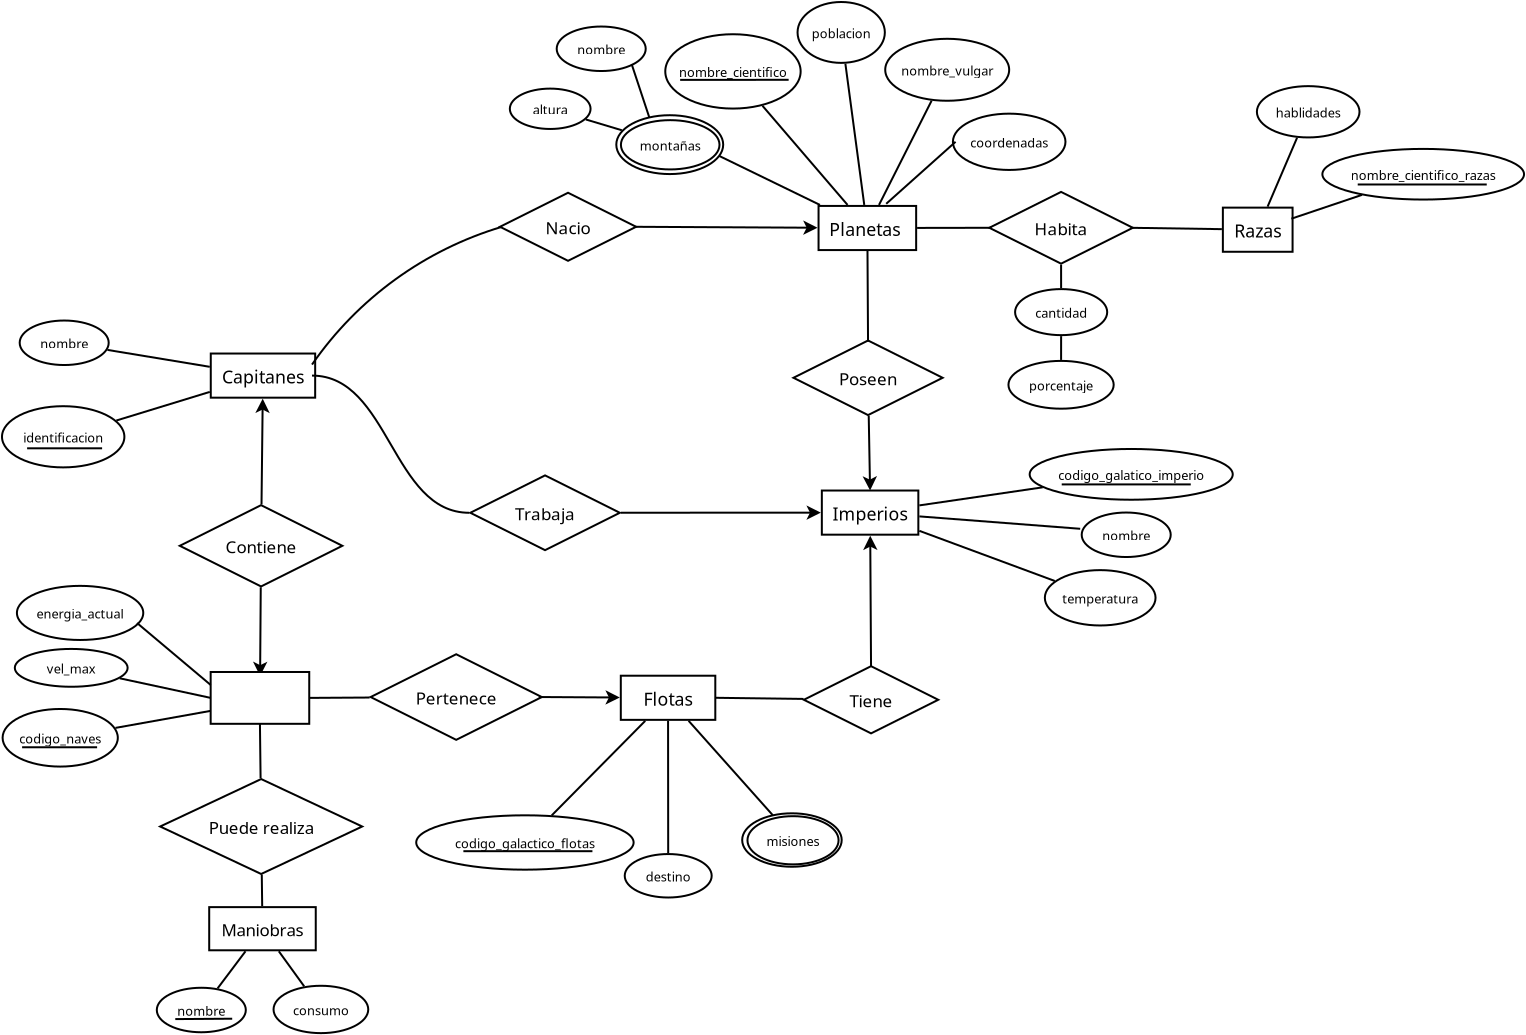 <?xml version="1.0" encoding="UTF-8"?>
<dia:diagram xmlns:dia="http://www.lysator.liu.se/~alla/dia/">
  <dia:layer name="Fondo" visible="true" active="true">
    <dia:object type="Flowchart - Box" version="0" id="O0">
      <dia:attribute name="obj_pos">
        <dia:point val="42.844,17.487"/>
      </dia:attribute>
      <dia:attribute name="obj_bb">
        <dia:rectangle val="42.794,17.437;47.619,19.744"/>
      </dia:attribute>
      <dia:attribute name="elem_corner">
        <dia:point val="42.844,17.487"/>
      </dia:attribute>
      <dia:attribute name="elem_width">
        <dia:real val="4.725"/>
      </dia:attribute>
      <dia:attribute name="elem_height">
        <dia:real val="2.207"/>
      </dia:attribute>
      <dia:attribute name="border_width">
        <dia:real val="0.1"/>
      </dia:attribute>
      <dia:attribute name="show_background">
        <dia:boolean val="true"/>
      </dia:attribute>
      <dia:attribute name="padding">
        <dia:real val="0.5"/>
      </dia:attribute>
      <dia:attribute name="text">
        <dia:composite type="text">
          <dia:attribute name="string">
            <dia:string>#Flotas#</dia:string>
          </dia:attribute>
          <dia:attribute name="font">
            <dia:font family="sans" style="0" name="Helvetica"/>
          </dia:attribute>
          <dia:attribute name="height">
            <dia:real val="1.107"/>
          </dia:attribute>
          <dia:attribute name="pos">
            <dia:point val="45.206,18.922"/>
          </dia:attribute>
          <dia:attribute name="color">
            <dia:color val="#000000"/>
          </dia:attribute>
          <dia:attribute name="alignment">
            <dia:enum val="1"/>
          </dia:attribute>
        </dia:composite>
      </dia:attribute>
    </dia:object>
    <dia:object type="Flowchart - Box" version="0" id="O1">
      <dia:attribute name="obj_pos">
        <dia:point val="53.046,8.228"/>
      </dia:attribute>
      <dia:attribute name="obj_bb">
        <dia:rectangle val="52.996,8.178;57.621,10.485"/>
      </dia:attribute>
      <dia:attribute name="elem_corner">
        <dia:point val="53.046,8.228"/>
      </dia:attribute>
      <dia:attribute name="elem_width">
        <dia:real val="4.525"/>
      </dia:attribute>
      <dia:attribute name="elem_height">
        <dia:real val="2.207"/>
      </dia:attribute>
      <dia:attribute name="border_width">
        <dia:real val="0.1"/>
      </dia:attribute>
      <dia:attribute name="show_background">
        <dia:boolean val="true"/>
      </dia:attribute>
      <dia:attribute name="padding">
        <dia:real val="0.5"/>
      </dia:attribute>
      <dia:attribute name="text">
        <dia:composite type="text">
          <dia:attribute name="string">
            <dia:string>#Imperios#</dia:string>
          </dia:attribute>
          <dia:attribute name="font">
            <dia:font family="sans" style="0" name="Helvetica"/>
          </dia:attribute>
          <dia:attribute name="height">
            <dia:real val="1.107"/>
          </dia:attribute>
          <dia:attribute name="pos">
            <dia:point val="55.308,9.663"/>
          </dia:attribute>
          <dia:attribute name="color">
            <dia:color val="#000000"/>
          </dia:attribute>
          <dia:attribute name="alignment">
            <dia:enum val="1"/>
          </dia:attribute>
        </dia:composite>
      </dia:attribute>
    </dia:object>
    <dia:object type="Flowchart - Box" version="0" id="O2">
      <dia:attribute name="obj_pos">
        <dia:point val="52.849,-6.002"/>
      </dia:attribute>
      <dia:attribute name="obj_bb">
        <dia:rectangle val="52.798,-6.052;57.544,-3.745"/>
      </dia:attribute>
      <dia:attribute name="elem_corner">
        <dia:point val="52.849,-6.002"/>
      </dia:attribute>
      <dia:attribute name="elem_width">
        <dia:real val="4.645"/>
      </dia:attribute>
      <dia:attribute name="elem_height">
        <dia:real val="2.207"/>
      </dia:attribute>
      <dia:attribute name="border_width">
        <dia:real val="0.1"/>
      </dia:attribute>
      <dia:attribute name="show_background">
        <dia:boolean val="true"/>
      </dia:attribute>
      <dia:attribute name="padding">
        <dia:real val="0.5"/>
      </dia:attribute>
      <dia:attribute name="text">
        <dia:composite type="text">
          <dia:attribute name="string">
            <dia:string>#Planetas #</dia:string>
          </dia:attribute>
          <dia:attribute name="font">
            <dia:font family="sans" style="0" name="Helvetica"/>
          </dia:attribute>
          <dia:attribute name="height">
            <dia:real val="1.107"/>
          </dia:attribute>
          <dia:attribute name="pos">
            <dia:point val="55.171,-4.567"/>
          </dia:attribute>
          <dia:attribute name="color">
            <dia:color val="#000000"/>
          </dia:attribute>
          <dia:attribute name="alignment">
            <dia:enum val="1"/>
          </dia:attribute>
        </dia:composite>
      </dia:attribute>
    </dia:object>
    <dia:object type="Flowchart - Box" version="0" id="O3">
      <dia:attribute name="obj_pos">
        <dia:point val="22.563,17.504"/>
      </dia:attribute>
      <dia:attribute name="obj_bb">
        <dia:rectangle val="22.513,17.454;27.105,19.761"/>
      </dia:attribute>
      <dia:attribute name="elem_corner">
        <dia:point val="22.563,17.504"/>
      </dia:attribute>
      <dia:attribute name="elem_width">
        <dia:real val="4.491"/>
      </dia:attribute>
      <dia:attribute name="elem_height">
        <dia:real val="2.207"/>
      </dia:attribute>
      <dia:attribute name="border_width">
        <dia:real val="0.1"/>
      </dia:attribute>
      <dia:attribute name="show_background">
        <dia:boolean val="true"/>
      </dia:attribute>
      <dia:attribute name="padding">
        <dia:real val="0.5"/>
      </dia:attribute>
      <dia:attribute name="text">
        <dia:composite type="text">
          <dia:attribute name="string">
            <dia:string>#Naves#</dia:string>
          </dia:attribute>
          <dia:attribute name="font">
            <dia:font family="sans" style="0" name="Helvetica"/>
          </dia:attribute>
          <dia:attribute name="height">
            <dia:real val="1.107"/>
          </dia:attribute>
          <dia:attribute name="pos">
            <dia:point val="24.809,18.939"/>
          </dia:attribute>
          <dia:attribute name="color">
            <dia:color val="#000000"/>
          </dia:attribute>
          <dia:attribute name="alignment">
            <dia:enum val="1"/>
          </dia:attribute>
        </dia:composite>
      </dia:attribute>
    </dia:object>
    <dia:object type="Flowchart - Box" version="0" id="O4">
      <dia:attribute name="obj_pos">
        <dia:point val="22.501,1.378"/>
      </dia:attribute>
      <dia:attribute name="obj_bb">
        <dia:rectangle val="22.451,1.328;27.454,3.635"/>
      </dia:attribute>
      <dia:attribute name="elem_corner">
        <dia:point val="22.501,1.378"/>
      </dia:attribute>
      <dia:attribute name="elem_width">
        <dia:real val="4.903"/>
      </dia:attribute>
      <dia:attribute name="elem_height">
        <dia:real val="2.207"/>
      </dia:attribute>
      <dia:attribute name="border_width">
        <dia:real val="0.1"/>
      </dia:attribute>
      <dia:attribute name="show_background">
        <dia:boolean val="true"/>
      </dia:attribute>
      <dia:attribute name="padding">
        <dia:real val="0.5"/>
      </dia:attribute>
      <dia:attribute name="text">
        <dia:composite type="text">
          <dia:attribute name="string">
            <dia:string>#Capitanes#</dia:string>
          </dia:attribute>
          <dia:attribute name="font">
            <dia:font family="sans" style="0" name="Helvetica"/>
          </dia:attribute>
          <dia:attribute name="height">
            <dia:real val="1.107"/>
          </dia:attribute>
          <dia:attribute name="pos">
            <dia:point val="24.953,2.813"/>
          </dia:attribute>
          <dia:attribute name="color">
            <dia:color val="#000000"/>
          </dia:attribute>
          <dia:attribute name="alignment">
            <dia:enum val="1"/>
          </dia:attribute>
        </dia:composite>
      </dia:attribute>
    </dia:object>
    <dia:object type="Flowchart - Box" version="0" id="O5">
      <dia:attribute name="obj_pos">
        <dia:point val="73.006,-5.917"/>
      </dia:attribute>
      <dia:attribute name="obj_bb">
        <dia:rectangle val="72.956,-5.967;76.424,-3.66"/>
      </dia:attribute>
      <dia:attribute name="elem_corner">
        <dia:point val="73.006,-5.917"/>
      </dia:attribute>
      <dia:attribute name="elem_width">
        <dia:real val="3.368"/>
      </dia:attribute>
      <dia:attribute name="elem_height">
        <dia:real val="2.207"/>
      </dia:attribute>
      <dia:attribute name="border_width">
        <dia:real val="0.1"/>
      </dia:attribute>
      <dia:attribute name="show_background">
        <dia:boolean val="true"/>
      </dia:attribute>
      <dia:attribute name="padding">
        <dia:real val="0.5"/>
      </dia:attribute>
      <dia:attribute name="text">
        <dia:composite type="text">
          <dia:attribute name="string">
            <dia:string>#Razas#</dia:string>
          </dia:attribute>
          <dia:attribute name="font">
            <dia:font family="sans" style="0" name="Helvetica"/>
          </dia:attribute>
          <dia:attribute name="height">
            <dia:real val="1.107"/>
          </dia:attribute>
          <dia:attribute name="pos">
            <dia:point val="74.69,-4.482"/>
          </dia:attribute>
          <dia:attribute name="color">
            <dia:color val="#000000"/>
          </dia:attribute>
          <dia:attribute name="alignment">
            <dia:enum val="1"/>
          </dia:attribute>
        </dia:composite>
      </dia:attribute>
    </dia:object>
    <dia:object type="Flowchart - Diamond" version="0" id="O6">
      <dia:attribute name="obj_pos">
        <dia:point val="30.483,16.488"/>
      </dia:attribute>
      <dia:attribute name="obj_bb">
        <dia:rectangle val="30.433,16.438;38.794,20.669"/>
      </dia:attribute>
      <dia:attribute name="elem_corner">
        <dia:point val="30.483,16.488"/>
      </dia:attribute>
      <dia:attribute name="elem_width">
        <dia:real val="8.261"/>
      </dia:attribute>
      <dia:attribute name="elem_height">
        <dia:real val="4.131"/>
      </dia:attribute>
      <dia:attribute name="border_width">
        <dia:real val="0.1"/>
      </dia:attribute>
      <dia:attribute name="show_background">
        <dia:boolean val="true"/>
      </dia:attribute>
      <dia:attribute name="padding">
        <dia:real val="0.354"/>
      </dia:attribute>
      <dia:attribute name="text">
        <dia:composite type="text">
          <dia:attribute name="string">
            <dia:string>#Pertenece#</dia:string>
          </dia:attribute>
          <dia:attribute name="font">
            <dia:font family="sans" style="0" name="Helvetica"/>
          </dia:attribute>
          <dia:attribute name="height">
            <dia:real val="1.061"/>
          </dia:attribute>
          <dia:attribute name="pos">
            <dia:point val="34.613,18.873"/>
          </dia:attribute>
          <dia:attribute name="color">
            <dia:color val="#000000"/>
          </dia:attribute>
          <dia:attribute name="alignment">
            <dia:enum val="1"/>
          </dia:attribute>
        </dia:composite>
      </dia:attribute>
    </dia:object>
    <dia:object type="Flowchart - Diamond" version="0" id="O7">
      <dia:attribute name="obj_pos">
        <dia:point val="52.053,17.039"/>
      </dia:attribute>
      <dia:attribute name="obj_bb">
        <dia:rectangle val="52.003,16.989;58.709,20.392"/>
      </dia:attribute>
      <dia:attribute name="elem_corner">
        <dia:point val="52.053,17.039"/>
      </dia:attribute>
      <dia:attribute name="elem_width">
        <dia:real val="6.606"/>
      </dia:attribute>
      <dia:attribute name="elem_height">
        <dia:real val="3.303"/>
      </dia:attribute>
      <dia:attribute name="border_width">
        <dia:real val="0.1"/>
      </dia:attribute>
      <dia:attribute name="show_background">
        <dia:boolean val="true"/>
      </dia:attribute>
      <dia:attribute name="padding">
        <dia:real val="0.354"/>
      </dia:attribute>
      <dia:attribute name="text">
        <dia:composite type="text">
          <dia:attribute name="string">
            <dia:string>#Tiene#</dia:string>
          </dia:attribute>
          <dia:attribute name="font">
            <dia:font family="sans" style="0" name="Helvetica"/>
          </dia:attribute>
          <dia:attribute name="height">
            <dia:real val="1.061"/>
          </dia:attribute>
          <dia:attribute name="pos">
            <dia:point val="55.356,19.01"/>
          </dia:attribute>
          <dia:attribute name="color">
            <dia:color val="#000000"/>
          </dia:attribute>
          <dia:attribute name="alignment">
            <dia:enum val="1"/>
          </dia:attribute>
        </dia:composite>
      </dia:attribute>
    </dia:object>
    <dia:object type="Flowchart - Diamond" version="0" id="O8">
      <dia:attribute name="obj_pos">
        <dia:point val="51.594,0.785"/>
      </dia:attribute>
      <dia:attribute name="obj_bb">
        <dia:rectangle val="51.544,0.735;58.868,4.447"/>
      </dia:attribute>
      <dia:attribute name="elem_corner">
        <dia:point val="51.594,0.785"/>
      </dia:attribute>
      <dia:attribute name="elem_width">
        <dia:real val="7.224"/>
      </dia:attribute>
      <dia:attribute name="elem_height">
        <dia:real val="3.612"/>
      </dia:attribute>
      <dia:attribute name="border_width">
        <dia:real val="0.1"/>
      </dia:attribute>
      <dia:attribute name="show_background">
        <dia:boolean val="true"/>
      </dia:attribute>
      <dia:attribute name="padding">
        <dia:real val="0.354"/>
      </dia:attribute>
      <dia:attribute name="text">
        <dia:composite type="text">
          <dia:attribute name="string">
            <dia:string>#Poseen#</dia:string>
          </dia:attribute>
          <dia:attribute name="font">
            <dia:font family="sans" style="0" name="Helvetica"/>
          </dia:attribute>
          <dia:attribute name="height">
            <dia:real val="1.061"/>
          </dia:attribute>
          <dia:attribute name="pos">
            <dia:point val="55.206,2.91"/>
          </dia:attribute>
          <dia:attribute name="color">
            <dia:color val="#000000"/>
          </dia:attribute>
          <dia:attribute name="alignment">
            <dia:enum val="1"/>
          </dia:attribute>
        </dia:composite>
      </dia:attribute>
    </dia:object>
    <dia:object type="Flowchart - Diamond" version="0" id="O9">
      <dia:attribute name="obj_pos">
        <dia:point val="61.377,-6.649"/>
      </dia:attribute>
      <dia:attribute name="obj_bb">
        <dia:rectangle val="61.327,-6.699;68.385,-3.119"/>
      </dia:attribute>
      <dia:attribute name="elem_corner">
        <dia:point val="61.377,-6.649"/>
      </dia:attribute>
      <dia:attribute name="elem_width">
        <dia:real val="6.959"/>
      </dia:attribute>
      <dia:attribute name="elem_height">
        <dia:real val="3.479"/>
      </dia:attribute>
      <dia:attribute name="border_width">
        <dia:real val="0.1"/>
      </dia:attribute>
      <dia:attribute name="show_background">
        <dia:boolean val="true"/>
      </dia:attribute>
      <dia:attribute name="padding">
        <dia:real val="0.354"/>
      </dia:attribute>
      <dia:attribute name="text">
        <dia:composite type="text">
          <dia:attribute name="string">
            <dia:string>#Habita#</dia:string>
          </dia:attribute>
          <dia:attribute name="font">
            <dia:font family="sans" style="0" name="Helvetica"/>
          </dia:attribute>
          <dia:attribute name="height">
            <dia:real val="1.061"/>
          </dia:attribute>
          <dia:attribute name="pos">
            <dia:point val="64.856,-4.59"/>
          </dia:attribute>
          <dia:attribute name="color">
            <dia:color val="#000000"/>
          </dia:attribute>
          <dia:attribute name="alignment">
            <dia:enum val="1"/>
          </dia:attribute>
        </dia:composite>
      </dia:attribute>
    </dia:object>
    <dia:object type="Flowchart - Diamond" version="0" id="O10">
      <dia:attribute name="obj_pos">
        <dia:point val="36.903,-6.611"/>
      </dia:attribute>
      <dia:attribute name="obj_bb">
        <dia:rectangle val="36.853,-6.661;43.559,-3.258"/>
      </dia:attribute>
      <dia:attribute name="elem_corner">
        <dia:point val="36.903,-6.611"/>
      </dia:attribute>
      <dia:attribute name="elem_width">
        <dia:real val="6.606"/>
      </dia:attribute>
      <dia:attribute name="elem_height">
        <dia:real val="3.303"/>
      </dia:attribute>
      <dia:attribute name="border_width">
        <dia:real val="0.1"/>
      </dia:attribute>
      <dia:attribute name="show_background">
        <dia:boolean val="true"/>
      </dia:attribute>
      <dia:attribute name="padding">
        <dia:real val="0.354"/>
      </dia:attribute>
      <dia:attribute name="text">
        <dia:composite type="text">
          <dia:attribute name="string">
            <dia:string>#Nacio#</dia:string>
          </dia:attribute>
          <dia:attribute name="font">
            <dia:font family="sans" style="0" name="Helvetica"/>
          </dia:attribute>
          <dia:attribute name="height">
            <dia:real val="1.061"/>
          </dia:attribute>
          <dia:attribute name="pos">
            <dia:point val="40.206,-4.64"/>
          </dia:attribute>
          <dia:attribute name="color">
            <dia:color val="#000000"/>
          </dia:attribute>
          <dia:attribute name="alignment">
            <dia:enum val="1"/>
          </dia:attribute>
        </dia:composite>
      </dia:attribute>
    </dia:object>
    <dia:object type="Flowchart - Diamond" version="0" id="O11">
      <dia:attribute name="obj_pos">
        <dia:point val="35.359,7.492"/>
      </dia:attribute>
      <dia:attribute name="obj_bb">
        <dia:rectangle val="35.309,7.442;42.803,11.239"/>
      </dia:attribute>
      <dia:attribute name="elem_corner">
        <dia:point val="35.359,7.492"/>
      </dia:attribute>
      <dia:attribute name="elem_width">
        <dia:real val="7.394"/>
      </dia:attribute>
      <dia:attribute name="elem_height">
        <dia:real val="3.697"/>
      </dia:attribute>
      <dia:attribute name="border_width">
        <dia:real val="0.1"/>
      </dia:attribute>
      <dia:attribute name="show_background">
        <dia:boolean val="true"/>
      </dia:attribute>
      <dia:attribute name="padding">
        <dia:real val="0.354"/>
      </dia:attribute>
      <dia:attribute name="text">
        <dia:composite type="text">
          <dia:attribute name="string">
            <dia:string>#Trabaja#</dia:string>
          </dia:attribute>
          <dia:attribute name="font">
            <dia:font family="sans" style="0" name="Helvetica"/>
          </dia:attribute>
          <dia:attribute name="height">
            <dia:real val="1.061"/>
          </dia:attribute>
          <dia:attribute name="pos">
            <dia:point val="39.056,9.66"/>
          </dia:attribute>
          <dia:attribute name="color">
            <dia:color val="#000000"/>
          </dia:attribute>
          <dia:attribute name="alignment">
            <dia:enum val="1"/>
          </dia:attribute>
        </dia:composite>
      </dia:attribute>
    </dia:object>
    <dia:object type="Flowchart - Diamond" version="0" id="O12">
      <dia:attribute name="obj_pos">
        <dia:point val="20.936,9.031"/>
      </dia:attribute>
      <dia:attribute name="obj_bb">
        <dia:rectangle val="20.886,8.981;28.827,13.001"/>
      </dia:attribute>
      <dia:attribute name="elem_corner">
        <dia:point val="20.936,9.031"/>
      </dia:attribute>
      <dia:attribute name="elem_width">
        <dia:real val="7.841"/>
      </dia:attribute>
      <dia:attribute name="elem_height">
        <dia:real val="3.921"/>
      </dia:attribute>
      <dia:attribute name="border_width">
        <dia:real val="0.1"/>
      </dia:attribute>
      <dia:attribute name="show_background">
        <dia:boolean val="true"/>
      </dia:attribute>
      <dia:attribute name="padding">
        <dia:real val="0.354"/>
      </dia:attribute>
      <dia:attribute name="text">
        <dia:composite type="text">
          <dia:attribute name="string">
            <dia:string>#Contiene#</dia:string>
          </dia:attribute>
          <dia:attribute name="font">
            <dia:font family="sans" style="0" name="Helvetica"/>
          </dia:attribute>
          <dia:attribute name="height">
            <dia:real val="1.061"/>
          </dia:attribute>
          <dia:attribute name="pos">
            <dia:point val="24.856,11.31"/>
          </dia:attribute>
          <dia:attribute name="color">
            <dia:color val="#000000"/>
          </dia:attribute>
          <dia:attribute name="alignment">
            <dia:enum val="1"/>
          </dia:attribute>
        </dia:composite>
      </dia:attribute>
    </dia:object>
    <dia:object type="Standard - Line" version="0" id="O13">
      <dia:attribute name="obj_pos">
        <dia:point val="42.795,18.577"/>
      </dia:attribute>
      <dia:attribute name="obj_bb">
        <dia:rectangle val="38.693,18.211;42.845,18.934"/>
      </dia:attribute>
      <dia:attribute name="conn_endpoints">
        <dia:point val="42.795,18.577"/>
        <dia:point val="38.744,18.553"/>
      </dia:attribute>
      <dia:attribute name="numcp">
        <dia:int val="1"/>
      </dia:attribute>
      <dia:attribute name="start_arrow">
        <dia:enum val="22"/>
      </dia:attribute>
      <dia:attribute name="start_arrow_length">
        <dia:real val="0.5"/>
      </dia:attribute>
      <dia:attribute name="start_arrow_width">
        <dia:real val="0.5"/>
      </dia:attribute>
      <dia:connections>
        <dia:connection handle="0" to="O0" connection="16"/>
        <dia:connection handle="1" to="O6" connection="4"/>
      </dia:connections>
    </dia:object>
    <dia:object type="Standard - Line" version="0" id="O14">
      <dia:attribute name="obj_pos">
        <dia:point val="30.433,18.578"/>
      </dia:attribute>
      <dia:attribute name="obj_bb">
        <dia:rectangle val="27.215,18.528;30.483,18.647"/>
      </dia:attribute>
      <dia:attribute name="conn_endpoints">
        <dia:point val="30.433,18.578"/>
        <dia:point val="27.266,18.596"/>
      </dia:attribute>
      <dia:attribute name="numcp">
        <dia:int val="1"/>
      </dia:attribute>
      <dia:connections>
        <dia:connection handle="0" to="O6" connection="16"/>
        <dia:connection handle="1" to="O75" connection="8"/>
      </dia:connections>
    </dia:object>
    <dia:object type="Standard - Line" version="0" id="O15">
      <dia:attribute name="obj_pos">
        <dia:point val="47.569,18.591"/>
      </dia:attribute>
      <dia:attribute name="obj_bb">
        <dia:rectangle val="47.518,18.54;52.089,18.699"/>
      </dia:attribute>
      <dia:attribute name="conn_endpoints">
        <dia:point val="47.569,18.591"/>
        <dia:point val="52.038,18.648"/>
      </dia:attribute>
      <dia:attribute name="numcp">
        <dia:int val="1"/>
      </dia:attribute>
      <dia:connections>
        <dia:connection handle="0" to="O0" connection="8"/>
        <dia:connection handle="1" to="O7" connection="16"/>
      </dia:connections>
    </dia:object>
    <dia:object type="Standard - Line" version="0" id="O16">
      <dia:attribute name="obj_pos">
        <dia:point val="55.356,17.039"/>
      </dia:attribute>
      <dia:attribute name="obj_bb">
        <dia:rectangle val="54.957,10.372;55.681,17.09"/>
      </dia:attribute>
      <dia:attribute name="conn_endpoints">
        <dia:point val="55.356,17.039"/>
        <dia:point val="55.315,10.484"/>
      </dia:attribute>
      <dia:attribute name="numcp">
        <dia:int val="1"/>
      </dia:attribute>
      <dia:attribute name="end_arrow">
        <dia:enum val="22"/>
      </dia:attribute>
      <dia:attribute name="end_arrow_length">
        <dia:real val="0.5"/>
      </dia:attribute>
      <dia:attribute name="end_arrow_width">
        <dia:real val="0.5"/>
      </dia:attribute>
      <dia:connections>
        <dia:connection handle="0" to="O7" connection="0"/>
        <dia:connection handle="1" to="O1" connection="16"/>
      </dia:connections>
    </dia:object>
    <dia:object type="Standard - Line" version="0" id="O17">
      <dia:attribute name="obj_pos">
        <dia:point val="24.809,17.504"/>
      </dia:attribute>
      <dia:attribute name="obj_bb">
        <dia:rectangle val="24.452,12.941;25.176,17.555"/>
      </dia:attribute>
      <dia:attribute name="conn_endpoints">
        <dia:point val="24.809,17.504"/>
        <dia:point val="24.842,12.991"/>
      </dia:attribute>
      <dia:attribute name="numcp">
        <dia:int val="1"/>
      </dia:attribute>
      <dia:attribute name="start_arrow">
        <dia:enum val="22"/>
      </dia:attribute>
      <dia:attribute name="start_arrow_length">
        <dia:real val="0.5"/>
      </dia:attribute>
      <dia:attribute name="start_arrow_width">
        <dia:real val="0.5"/>
      </dia:attribute>
      <dia:connections>
        <dia:connection handle="0" to="O3" connection="2"/>
        <dia:connection handle="1" to="O12" connection="16"/>
      </dia:connections>
    </dia:object>
    <dia:object type="Standard - Line" version="0" id="O18">
      <dia:attribute name="obj_pos">
        <dia:point val="24.879,8.992"/>
      </dia:attribute>
      <dia:attribute name="obj_bb">
        <dia:rectangle val="24.571,3.523;25.294,9.042"/>
      </dia:attribute>
      <dia:attribute name="conn_endpoints">
        <dia:point val="24.879,8.992"/>
        <dia:point val="24.939,3.635"/>
      </dia:attribute>
      <dia:attribute name="numcp">
        <dia:int val="1"/>
      </dia:attribute>
      <dia:attribute name="end_arrow">
        <dia:enum val="22"/>
      </dia:attribute>
      <dia:attribute name="end_arrow_length">
        <dia:real val="0.5"/>
      </dia:attribute>
      <dia:attribute name="end_arrow_width">
        <dia:real val="0.5"/>
      </dia:attribute>
      <dia:connections>
        <dia:connection handle="0" to="O12" connection="16"/>
        <dia:connection handle="1" to="O4" connection="16"/>
      </dia:connections>
    </dia:object>
    <dia:object type="Standard - Line" version="0" id="O19">
      <dia:attribute name="obj_pos">
        <dia:point val="55.308,8.228"/>
      </dia:attribute>
      <dia:attribute name="obj_bb">
        <dia:rectangle val="54.933,4.379;55.657,8.279"/>
      </dia:attribute>
      <dia:attribute name="conn_endpoints">
        <dia:point val="55.308,8.228"/>
        <dia:point val="55.239,4.43"/>
      </dia:attribute>
      <dia:attribute name="numcp">
        <dia:int val="1"/>
      </dia:attribute>
      <dia:attribute name="start_arrow">
        <dia:enum val="22"/>
      </dia:attribute>
      <dia:attribute name="start_arrow_length">
        <dia:real val="0.5"/>
      </dia:attribute>
      <dia:attribute name="start_arrow_width">
        <dia:real val="0.5"/>
      </dia:attribute>
      <dia:connections>
        <dia:connection handle="0" to="O1" connection="2"/>
        <dia:connection handle="1" to="O8" connection="16"/>
      </dia:connections>
    </dia:object>
    <dia:object type="Standard - Line" version="0" id="O20">
      <dia:attribute name="obj_pos">
        <dia:point val="55.206,0.785"/>
      </dia:attribute>
      <dia:attribute name="obj_bb">
        <dia:rectangle val="55.127,-3.839;55.256,0.835"/>
      </dia:attribute>
      <dia:attribute name="conn_endpoints">
        <dia:point val="55.206,0.785"/>
        <dia:point val="55.178,-3.788"/>
      </dia:attribute>
      <dia:attribute name="numcp">
        <dia:int val="1"/>
      </dia:attribute>
      <dia:connections>
        <dia:connection handle="0" to="O8" connection="0"/>
        <dia:connection handle="1" to="O2" connection="16"/>
      </dia:connections>
    </dia:object>
    <dia:object type="Standard - Line" version="0" id="O21">
      <dia:attribute name="obj_pos">
        <dia:point val="72.957,-4.839"/>
      </dia:attribute>
      <dia:attribute name="obj_bb">
        <dia:rectangle val="68.285,-4.96;73.008,-4.789"/>
      </dia:attribute>
      <dia:attribute name="conn_endpoints">
        <dia:point val="72.957,-4.839"/>
        <dia:point val="68.335,-4.909"/>
      </dia:attribute>
      <dia:attribute name="numcp">
        <dia:int val="1"/>
      </dia:attribute>
      <dia:connections>
        <dia:connection handle="0" to="O5" connection="16"/>
        <dia:connection handle="1" to="O9" connection="4"/>
      </dia:connections>
    </dia:object>
    <dia:object type="Standard - Line" version="0" id="O22">
      <dia:attribute name="obj_pos">
        <dia:point val="61.377,-4.909"/>
      </dia:attribute>
      <dia:attribute name="obj_bb">
        <dia:rectangle val="57.492,-4.959;61.427,-4.852"/>
      </dia:attribute>
      <dia:attribute name="conn_endpoints">
        <dia:point val="61.377,-4.909"/>
        <dia:point val="57.542,-4.902"/>
      </dia:attribute>
      <dia:attribute name="numcp">
        <dia:int val="1"/>
      </dia:attribute>
      <dia:connections>
        <dia:connection handle="0" to="O9" connection="12"/>
        <dia:connection handle="1" to="O2" connection="16"/>
      </dia:connections>
    </dia:object>
    <dia:object type="Standard - Line" version="0" id="O23">
      <dia:attribute name="obj_pos">
        <dia:point val="52.997,9.333"/>
      </dia:attribute>
      <dia:attribute name="obj_bb">
        <dia:rectangle val="42.753,8.971;53.047,9.695"/>
      </dia:attribute>
      <dia:attribute name="conn_endpoints">
        <dia:point val="52.997,9.333"/>
        <dia:point val="42.803,9.339"/>
      </dia:attribute>
      <dia:attribute name="numcp">
        <dia:int val="1"/>
      </dia:attribute>
      <dia:attribute name="start_arrow">
        <dia:enum val="22"/>
      </dia:attribute>
      <dia:attribute name="start_arrow_length">
        <dia:real val="0.5"/>
      </dia:attribute>
      <dia:attribute name="start_arrow_width">
        <dia:real val="0.5"/>
      </dia:attribute>
      <dia:connections>
        <dia:connection handle="0" to="O1" connection="16"/>
        <dia:connection handle="1" to="O11" connection="16"/>
      </dia:connections>
    </dia:object>
    <dia:object type="Standard - BezierLine" version="0" id="O24">
      <dia:attribute name="obj_pos">
        <dia:point val="39.056,9.341"/>
      </dia:attribute>
      <dia:attribute name="obj_bb">
        <dia:rectangle val="27.354,2.431;35.359,9.391"/>
      </dia:attribute>
      <dia:attribute name="bez_points">
        <dia:point val="39.056,9.341"/>
        <dia:point val="35.188,9.341"/>
        <dia:point val="31.272,2.481"/>
        <dia:point val="27.404,2.481"/>
      </dia:attribute>
      <dia:attribute name="corner_types">
        <dia:enum val="0"/>
        <dia:enum val="0"/>
      </dia:attribute>
      <dia:connections>
        <dia:connection handle="0" to="O11" connection="16"/>
        <dia:connection handle="3" to="O4" connection="8"/>
      </dia:connections>
    </dia:object>
    <dia:object type="Standard - Line" version="0" id="O25">
      <dia:attribute name="obj_pos">
        <dia:point val="52.799,-4.911"/>
      </dia:attribute>
      <dia:attribute name="obj_bb">
        <dia:rectangle val="43.459,-5.276;52.849,-4.553"/>
      </dia:attribute>
      <dia:attribute name="conn_endpoints">
        <dia:point val="52.799,-4.911"/>
        <dia:point val="43.509,-4.959"/>
      </dia:attribute>
      <dia:attribute name="numcp">
        <dia:int val="1"/>
      </dia:attribute>
      <dia:attribute name="start_arrow">
        <dia:enum val="22"/>
      </dia:attribute>
      <dia:attribute name="start_arrow_length">
        <dia:real val="0.5"/>
      </dia:attribute>
      <dia:attribute name="start_arrow_width">
        <dia:real val="0.5"/>
      </dia:attribute>
      <dia:connections>
        <dia:connection handle="0" to="O2" connection="16"/>
        <dia:connection handle="1" to="O10" connection="4"/>
      </dia:connections>
    </dia:object>
    <dia:object type="Standard - Arc" version="0" id="O26">
      <dia:attribute name="obj_pos">
        <dia:point val="36.903,-4.959"/>
      </dia:attribute>
      <dia:attribute name="obj_bb">
        <dia:rectangle val="27.334,-5.029;36.973,2.0"/>
      </dia:attribute>
      <dia:attribute name="conn_endpoints">
        <dia:point val="36.903,-4.959"/>
        <dia:point val="27.404,1.93"/>
      </dia:attribute>
      <dia:attribute name="curve_distance">
        <dia:real val="1"/>
      </dia:attribute>
      <dia:attribute name="line_width">
        <dia:real val="0.1"/>
      </dia:attribute>
      <dia:connections>
        <dia:connection handle="0" to="O10" connection="12"/>
        <dia:connection handle="1" to="O4" connection="6"/>
      </dia:connections>
    </dia:object>
    <dia:object type="Flowchart - Ellipse" version="0" id="O27">
      <dia:attribute name="obj_pos">
        <dia:point val="32.615,24.467"/>
      </dia:attribute>
      <dia:attribute name="obj_bb">
        <dia:rectangle val="32.565,24.417;43.535,27.235"/>
      </dia:attribute>
      <dia:attribute name="elem_corner">
        <dia:point val="32.615,24.467"/>
      </dia:attribute>
      <dia:attribute name="elem_width">
        <dia:real val="10.87"/>
      </dia:attribute>
      <dia:attribute name="elem_height">
        <dia:real val="2.718"/>
      </dia:attribute>
      <dia:attribute name="border_width">
        <dia:real val="0.1"/>
      </dia:attribute>
      <dia:attribute name="show_background">
        <dia:boolean val="true"/>
      </dia:attribute>
      <dia:attribute name="padding">
        <dia:real val="0.354"/>
      </dia:attribute>
      <dia:attribute name="text">
        <dia:composite type="text">
          <dia:attribute name="string">
            <dia:string>#codigo_galactico_flotas#</dia:string>
          </dia:attribute>
          <dia:attribute name="font">
            <dia:font family="sans" style="0" name="Helvetica"/>
          </dia:attribute>
          <dia:attribute name="height">
            <dia:real val="0.8"/>
          </dia:attribute>
          <dia:attribute name="pos">
            <dia:point val="38.05,26.066"/>
          </dia:attribute>
          <dia:attribute name="color">
            <dia:color val="#000000"/>
          </dia:attribute>
          <dia:attribute name="alignment">
            <dia:enum val="1"/>
          </dia:attribute>
        </dia:composite>
      </dia:attribute>
    </dia:object>
    <dia:object type="Flowchart - Ellipse" version="0" id="O28">
      <dia:attribute name="obj_pos">
        <dia:point val="43.105,26.436"/>
      </dia:attribute>
      <dia:attribute name="obj_bb">
        <dia:rectangle val="43.054,26.386;47.373,28.596"/>
      </dia:attribute>
      <dia:attribute name="elem_corner">
        <dia:point val="43.105,26.436"/>
      </dia:attribute>
      <dia:attribute name="elem_width">
        <dia:real val="4.219"/>
      </dia:attribute>
      <dia:attribute name="elem_height">
        <dia:real val="2.109"/>
      </dia:attribute>
      <dia:attribute name="show_background">
        <dia:boolean val="true"/>
      </dia:attribute>
      <dia:attribute name="padding">
        <dia:real val="0.354"/>
      </dia:attribute>
      <dia:attribute name="text">
        <dia:composite type="text">
          <dia:attribute name="string">
            <dia:string>#destino#</dia:string>
          </dia:attribute>
          <dia:attribute name="font">
            <dia:font family="sans" style="0" name="Helvetica"/>
          </dia:attribute>
          <dia:attribute name="height">
            <dia:real val="0.8"/>
          </dia:attribute>
          <dia:attribute name="pos">
            <dia:point val="45.214,27.731"/>
          </dia:attribute>
          <dia:attribute name="color">
            <dia:color val="#000000"/>
          </dia:attribute>
          <dia:attribute name="alignment">
            <dia:enum val="1"/>
          </dia:attribute>
        </dia:composite>
      </dia:attribute>
    </dia:object>
    <dia:object type="Flowchart - Ellipse" version="0" id="O29">
      <dia:attribute name="obj_pos">
        <dia:point val="49.267,24.557"/>
      </dia:attribute>
      <dia:attribute name="obj_bb">
        <dia:rectangle val="49.217,24.507;53.692,26.923"/>
      </dia:attribute>
      <dia:attribute name="elem_corner">
        <dia:point val="49.267,24.557"/>
      </dia:attribute>
      <dia:attribute name="elem_width">
        <dia:real val="4.376"/>
      </dia:attribute>
      <dia:attribute name="elem_height">
        <dia:real val="2.316"/>
      </dia:attribute>
      <dia:attribute name="border_width">
        <dia:real val="0.1"/>
      </dia:attribute>
      <dia:attribute name="show_background">
        <dia:boolean val="true"/>
      </dia:attribute>
      <dia:attribute name="padding">
        <dia:real val="0.354"/>
      </dia:attribute>
      <dia:attribute name="text">
        <dia:composite type="text">
          <dia:attribute name="string">
            <dia:string>#misiones#</dia:string>
          </dia:attribute>
          <dia:attribute name="font">
            <dia:font family="sans" style="0" name="Helvetica"/>
          </dia:attribute>
          <dia:attribute name="height">
            <dia:real val="0.8"/>
          </dia:attribute>
          <dia:attribute name="pos">
            <dia:point val="51.455,25.955"/>
          </dia:attribute>
          <dia:attribute name="color">
            <dia:color val="#000000"/>
          </dia:attribute>
          <dia:attribute name="alignment">
            <dia:enum val="1"/>
          </dia:attribute>
        </dia:composite>
      </dia:attribute>
    </dia:object>
    <dia:object type="Standard - Line" version="0" id="O30">
      <dia:attribute name="obj_pos">
        <dia:point val="44.065,19.745"/>
      </dia:attribute>
      <dia:attribute name="obj_bb">
        <dia:rectangle val="39.319,19.674;44.136,24.543"/>
      </dia:attribute>
      <dia:attribute name="conn_endpoints">
        <dia:point val="44.065,19.745"/>
        <dia:point val="39.389,24.472"/>
      </dia:attribute>
      <dia:attribute name="numcp">
        <dia:int val="1"/>
      </dia:attribute>
      <dia:connections>
        <dia:connection handle="0" to="O0" connection="16"/>
        <dia:connection handle="1" to="O27" connection="16"/>
      </dia:connections>
    </dia:object>
    <dia:object type="Standard - Line" version="0" id="O31">
      <dia:attribute name="obj_pos">
        <dia:point val="45.207,19.743"/>
      </dia:attribute>
      <dia:attribute name="obj_bb">
        <dia:rectangle val="45.157,19.693;45.263,26.437"/>
      </dia:attribute>
      <dia:attribute name="conn_endpoints">
        <dia:point val="45.207,19.743"/>
        <dia:point val="45.213,26.387"/>
      </dia:attribute>
      <dia:attribute name="numcp">
        <dia:int val="1"/>
      </dia:attribute>
      <dia:connections>
        <dia:connection handle="0" to="O0" connection="16"/>
        <dia:connection handle="1" to="O28" connection="16"/>
      </dia:connections>
    </dia:object>
    <dia:object type="Standard - Line" version="0" id="O32">
      <dia:attribute name="obj_pos">
        <dia:point val="46.233,19.742"/>
      </dia:attribute>
      <dia:attribute name="obj_bb">
        <dia:rectangle val="46.162,19.671;50.52,24.539"/>
      </dia:attribute>
      <dia:attribute name="conn_endpoints">
        <dia:point val="46.233,19.742"/>
        <dia:point val="50.449,24.469"/>
      </dia:attribute>
      <dia:attribute name="numcp">
        <dia:int val="1"/>
      </dia:attribute>
      <dia:connections>
        <dia:connection handle="0" to="O0" connection="16"/>
        <dia:connection handle="1" to="O74" connection="5"/>
      </dia:connections>
    </dia:object>
    <dia:object type="Flowchart - Ellipse" version="0" id="O33">
      <dia:attribute name="obj_pos">
        <dia:point val="11.973,19.17"/>
      </dia:attribute>
      <dia:attribute name="obj_bb">
        <dia:rectangle val="11.923,19.12;17.705,22.061"/>
      </dia:attribute>
      <dia:attribute name="elem_corner">
        <dia:point val="11.973,19.17"/>
      </dia:attribute>
      <dia:attribute name="elem_width">
        <dia:real val="5.682"/>
      </dia:attribute>
      <dia:attribute name="elem_height">
        <dia:real val="2.841"/>
      </dia:attribute>
      <dia:attribute name="border_width">
        <dia:real val="0.1"/>
      </dia:attribute>
      <dia:attribute name="show_background">
        <dia:boolean val="true"/>
      </dia:attribute>
      <dia:attribute name="padding">
        <dia:real val="0.354"/>
      </dia:attribute>
      <dia:attribute name="text">
        <dia:composite type="text">
          <dia:attribute name="string">
            <dia:string>#codigo_naves#</dia:string>
          </dia:attribute>
          <dia:attribute name="font">
            <dia:font family="sans" style="0" name="Helvetica"/>
          </dia:attribute>
          <dia:attribute name="height">
            <dia:real val="0.8"/>
          </dia:attribute>
          <dia:attribute name="pos">
            <dia:point val="14.814,20.831"/>
          </dia:attribute>
          <dia:attribute name="color">
            <dia:color val="#000000"/>
          </dia:attribute>
          <dia:attribute name="alignment">
            <dia:enum val="1"/>
          </dia:attribute>
        </dia:composite>
      </dia:attribute>
    </dia:object>
    <dia:object type="Flowchart - Ellipse" version="0" id="O34">
      <dia:attribute name="obj_pos">
        <dia:point val="19.719,33.127"/>
      </dia:attribute>
      <dia:attribute name="obj_bb">
        <dia:rectangle val="19.669,33.077;24.07,35.328"/>
      </dia:attribute>
      <dia:attribute name="elem_corner">
        <dia:point val="19.719,33.127"/>
      </dia:attribute>
      <dia:attribute name="elem_width">
        <dia:real val="4.301"/>
      </dia:attribute>
      <dia:attribute name="elem_height">
        <dia:real val="2.15"/>
      </dia:attribute>
      <dia:attribute name="show_background">
        <dia:boolean val="true"/>
      </dia:attribute>
      <dia:attribute name="padding">
        <dia:real val="0.354"/>
      </dia:attribute>
      <dia:attribute name="text">
        <dia:composite type="text">
          <dia:attribute name="string">
            <dia:string>#nombre#</dia:string>
          </dia:attribute>
          <dia:attribute name="font">
            <dia:font family="sans" style="0" name="Helvetica"/>
          </dia:attribute>
          <dia:attribute name="height">
            <dia:real val="0.8"/>
          </dia:attribute>
          <dia:attribute name="pos">
            <dia:point val="21.87,34.442"/>
          </dia:attribute>
          <dia:attribute name="color">
            <dia:color val="#000000"/>
          </dia:attribute>
          <dia:attribute name="alignment">
            <dia:enum val="1"/>
          </dia:attribute>
        </dia:composite>
      </dia:attribute>
    </dia:object>
    <dia:object type="Flowchart - Ellipse" version="0" id="O35">
      <dia:attribute name="obj_pos">
        <dia:point val="25.573,33.036"/>
      </dia:attribute>
      <dia:attribute name="obj_bb">
        <dia:rectangle val="25.523,32.986;30.175,35.362"/>
      </dia:attribute>
      <dia:attribute name="elem_corner">
        <dia:point val="25.573,33.036"/>
      </dia:attribute>
      <dia:attribute name="elem_width">
        <dia:real val="4.552"/>
      </dia:attribute>
      <dia:attribute name="elem_height">
        <dia:real val="2.276"/>
      </dia:attribute>
      <dia:attribute name="show_background">
        <dia:boolean val="true"/>
      </dia:attribute>
      <dia:attribute name="padding">
        <dia:real val="0.354"/>
      </dia:attribute>
      <dia:attribute name="text">
        <dia:composite type="text">
          <dia:attribute name="string">
            <dia:string>#consumo#</dia:string>
          </dia:attribute>
          <dia:attribute name="font">
            <dia:font family="sans" style="0" name="Helvetica"/>
          </dia:attribute>
          <dia:attribute name="height">
            <dia:real val="0.8"/>
          </dia:attribute>
          <dia:attribute name="pos">
            <dia:point val="27.849,34.414"/>
          </dia:attribute>
          <dia:attribute name="color">
            <dia:color val="#000000"/>
          </dia:attribute>
          <dia:attribute name="alignment">
            <dia:enum val="1"/>
          </dia:attribute>
        </dia:composite>
      </dia:attribute>
    </dia:object>
    <dia:object type="Flowchart - Ellipse" version="0" id="O36">
      <dia:attribute name="obj_pos">
        <dia:point val="12.547,16.149"/>
      </dia:attribute>
      <dia:attribute name="obj_bb">
        <dia:rectangle val="12.497,16.099;18.232,18.089"/>
      </dia:attribute>
      <dia:attribute name="elem_corner">
        <dia:point val="12.547,16.149"/>
      </dia:attribute>
      <dia:attribute name="elem_width">
        <dia:real val="5.636"/>
      </dia:attribute>
      <dia:attribute name="elem_height">
        <dia:real val="1.89"/>
      </dia:attribute>
      <dia:attribute name="show_background">
        <dia:boolean val="true"/>
      </dia:attribute>
      <dia:attribute name="padding">
        <dia:real val="0.354"/>
      </dia:attribute>
      <dia:attribute name="text">
        <dia:composite type="text">
          <dia:attribute name="string">
            <dia:string>#vel_max#</dia:string>
          </dia:attribute>
          <dia:attribute name="font">
            <dia:font family="sans" style="0" name="Helvetica"/>
          </dia:attribute>
          <dia:attribute name="height">
            <dia:real val="0.8"/>
          </dia:attribute>
          <dia:attribute name="pos">
            <dia:point val="15.364,17.334"/>
          </dia:attribute>
          <dia:attribute name="color">
            <dia:color val="#000000"/>
          </dia:attribute>
          <dia:attribute name="alignment">
            <dia:enum val="1"/>
          </dia:attribute>
        </dia:composite>
      </dia:attribute>
    </dia:object>
    <dia:object type="Standard - Line" version="0" id="O37">
      <dia:attribute name="obj_pos">
        <dia:point val="24.834,22.701"/>
      </dia:attribute>
      <dia:attribute name="obj_bb">
        <dia:rectangle val="24.751,19.841;24.885,22.752"/>
      </dia:attribute>
      <dia:attribute name="conn_endpoints">
        <dia:point val="24.834,22.701"/>
        <dia:point val="24.801,19.892"/>
      </dia:attribute>
      <dia:attribute name="numcp">
        <dia:int val="1"/>
      </dia:attribute>
      <dia:connections>
        <dia:connection handle="0" to="O83" connection="16"/>
        <dia:connection handle="1" to="O75" connection="13"/>
      </dia:connections>
    </dia:object>
    <dia:object type="Standard - Line" version="0" id="O38">
      <dia:attribute name="obj_pos">
        <dia:point val="17.538,20.103"/>
      </dia:attribute>
      <dia:attribute name="obj_bb">
        <dia:rectangle val="17.48,19.186;22.395,20.161"/>
      </dia:attribute>
      <dia:attribute name="conn_endpoints">
        <dia:point val="17.538,20.103"/>
        <dia:point val="22.337,19.244"/>
      </dia:attribute>
      <dia:attribute name="numcp">
        <dia:int val="1"/>
      </dia:attribute>
      <dia:connections>
        <dia:connection handle="0" to="O33" connection="16"/>
        <dia:connection handle="1" to="O75" connection="9"/>
      </dia:connections>
    </dia:object>
    <dia:object type="Standard - Line" version="0" id="O39">
      <dia:attribute name="obj_pos">
        <dia:point val="17.784,17.615"/>
      </dia:attribute>
      <dia:attribute name="obj_bb">
        <dia:rectangle val="17.724,17.556;22.396,18.656"/>
      </dia:attribute>
      <dia:attribute name="conn_endpoints">
        <dia:point val="17.784,17.615"/>
        <dia:point val="22.337,18.596"/>
      </dia:attribute>
      <dia:attribute name="numcp">
        <dia:int val="1"/>
      </dia:attribute>
      <dia:connections>
        <dia:connection handle="0" to="O36" connection="16"/>
        <dia:connection handle="1" to="O75" connection="7"/>
      </dia:connections>
    </dia:object>
    <dia:object type="Flowchart - Ellipse" version="0" id="O40">
      <dia:attribute name="obj_pos">
        <dia:point val="12.864,-0.234"/>
      </dia:attribute>
      <dia:attribute name="obj_bb">
        <dia:rectangle val="12.814,-0.284;17.213,1.966"/>
      </dia:attribute>
      <dia:attribute name="elem_corner">
        <dia:point val="12.864,-0.234"/>
      </dia:attribute>
      <dia:attribute name="elem_width">
        <dia:real val="4.299"/>
      </dia:attribute>
      <dia:attribute name="elem_height">
        <dia:real val="2.149"/>
      </dia:attribute>
      <dia:attribute name="show_background">
        <dia:boolean val="true"/>
      </dia:attribute>
      <dia:attribute name="padding">
        <dia:real val="0.354"/>
      </dia:attribute>
      <dia:attribute name="text">
        <dia:composite type="text">
          <dia:attribute name="string">
            <dia:string>#nombre#</dia:string>
          </dia:attribute>
          <dia:attribute name="font">
            <dia:font family="sans" style="0" name="Helvetica"/>
          </dia:attribute>
          <dia:attribute name="height">
            <dia:real val="0.8"/>
          </dia:attribute>
          <dia:attribute name="pos">
            <dia:point val="15.014,1.081"/>
          </dia:attribute>
          <dia:attribute name="color">
            <dia:color val="#000000"/>
          </dia:attribute>
          <dia:attribute name="alignment">
            <dia:enum val="1"/>
          </dia:attribute>
        </dia:composite>
      </dia:attribute>
    </dia:object>
    <dia:object type="Flowchart - Ellipse" version="0" id="O41">
      <dia:attribute name="obj_pos">
        <dia:point val="11.904,4.011"/>
      </dia:attribute>
      <dia:attribute name="obj_bb">
        <dia:rectangle val="11.854,3.961;18.073,7.121"/>
      </dia:attribute>
      <dia:attribute name="elem_corner">
        <dia:point val="11.904,4.011"/>
      </dia:attribute>
      <dia:attribute name="elem_width">
        <dia:real val="6.119"/>
      </dia:attribute>
      <dia:attribute name="elem_height">
        <dia:real val="3.06"/>
      </dia:attribute>
      <dia:attribute name="border_width">
        <dia:real val="0.1"/>
      </dia:attribute>
      <dia:attribute name="show_background">
        <dia:boolean val="true"/>
      </dia:attribute>
      <dia:attribute name="padding">
        <dia:real val="0.35"/>
      </dia:attribute>
      <dia:attribute name="text">
        <dia:composite type="text">
          <dia:attribute name="string">
            <dia:string>#identificacion#</dia:string>
          </dia:attribute>
          <dia:attribute name="font">
            <dia:font family="sans" style="0" name="Helvetica"/>
          </dia:attribute>
          <dia:attribute name="height">
            <dia:real val="0.8"/>
          </dia:attribute>
          <dia:attribute name="pos">
            <dia:point val="14.964,5.781"/>
          </dia:attribute>
          <dia:attribute name="color">
            <dia:color val="#000000"/>
          </dia:attribute>
          <dia:attribute name="alignment">
            <dia:enum val="1"/>
          </dia:attribute>
        </dia:composite>
      </dia:attribute>
    </dia:object>
    <dia:object type="Standard - Line" version="0" id="O42">
      <dia:attribute name="obj_pos">
        <dia:point val="17.105,1.186"/>
      </dia:attribute>
      <dia:attribute name="obj_bb">
        <dia:rectangle val="17.047,1.129;22.51,2.126"/>
      </dia:attribute>
      <dia:attribute name="conn_endpoints">
        <dia:point val="17.105,1.186"/>
        <dia:point val="22.452,2.069"/>
      </dia:attribute>
      <dia:attribute name="numcp">
        <dia:int val="1"/>
      </dia:attribute>
      <dia:connections>
        <dia:connection handle="0" to="O40" connection="16"/>
        <dia:connection handle="1" to="O4" connection="16"/>
      </dia:connections>
    </dia:object>
    <dia:object type="Standard - Line" version="0" id="O43">
      <dia:attribute name="obj_pos">
        <dia:point val="17.62,4.727"/>
      </dia:attribute>
      <dia:attribute name="obj_bb">
        <dia:rectangle val="17.558,3.185;22.515,4.79"/>
      </dia:attribute>
      <dia:attribute name="conn_endpoints">
        <dia:point val="17.62,4.727"/>
        <dia:point val="22.453,3.247"/>
      </dia:attribute>
      <dia:attribute name="numcp">
        <dia:int val="1"/>
      </dia:attribute>
      <dia:connections>
        <dia:connection handle="0" to="O41" connection="16"/>
        <dia:connection handle="1" to="O4" connection="16"/>
      </dia:connections>
    </dia:object>
    <dia:object type="Flowchart - Ellipse" version="0" id="O44">
      <dia:attribute name="obj_pos">
        <dia:point val="63.413,6.181"/>
      </dia:attribute>
      <dia:attribute name="obj_bb">
        <dia:rectangle val="63.362,6.131;73.365,8.706"/>
      </dia:attribute>
      <dia:attribute name="elem_corner">
        <dia:point val="63.413,6.181"/>
      </dia:attribute>
      <dia:attribute name="elem_width">
        <dia:real val="9.903"/>
      </dia:attribute>
      <dia:attribute name="elem_height">
        <dia:real val="2.476"/>
      </dia:attribute>
      <dia:attribute name="border_width">
        <dia:real val="0.1"/>
      </dia:attribute>
      <dia:attribute name="show_background">
        <dia:boolean val="true"/>
      </dia:attribute>
      <dia:attribute name="padding">
        <dia:real val="0.354"/>
      </dia:attribute>
      <dia:attribute name="text">
        <dia:composite type="text">
          <dia:attribute name="string">
            <dia:string>#codigo_galatico_imperio#</dia:string>
          </dia:attribute>
          <dia:attribute name="font">
            <dia:font family="sans" style="0" name="Helvetica"/>
          </dia:attribute>
          <dia:attribute name="height">
            <dia:real val="0.8"/>
          </dia:attribute>
          <dia:attribute name="pos">
            <dia:point val="68.364,7.658"/>
          </dia:attribute>
          <dia:attribute name="color">
            <dia:color val="#000000"/>
          </dia:attribute>
          <dia:attribute name="alignment">
            <dia:enum val="1"/>
          </dia:attribute>
        </dia:composite>
      </dia:attribute>
    </dia:object>
    <dia:object type="Flowchart - Ellipse" version="0" id="O45">
      <dia:attribute name="obj_pos">
        <dia:point val="65.965,9.366"/>
      </dia:attribute>
      <dia:attribute name="obj_bb">
        <dia:rectangle val="65.915,9.316;70.313,11.566"/>
      </dia:attribute>
      <dia:attribute name="elem_corner">
        <dia:point val="65.965,9.366"/>
      </dia:attribute>
      <dia:attribute name="elem_width">
        <dia:real val="4.299"/>
      </dia:attribute>
      <dia:attribute name="elem_height">
        <dia:real val="2.149"/>
      </dia:attribute>
      <dia:attribute name="show_background">
        <dia:boolean val="true"/>
      </dia:attribute>
      <dia:attribute name="padding">
        <dia:real val="0.354"/>
      </dia:attribute>
      <dia:attribute name="text">
        <dia:composite type="text">
          <dia:attribute name="string">
            <dia:string>#nombre#</dia:string>
          </dia:attribute>
          <dia:attribute name="font">
            <dia:font family="sans" style="0" name="Helvetica"/>
          </dia:attribute>
          <dia:attribute name="height">
            <dia:real val="0.8"/>
          </dia:attribute>
          <dia:attribute name="pos">
            <dia:point val="68.114,10.681"/>
          </dia:attribute>
          <dia:attribute name="color">
            <dia:color val="#000000"/>
          </dia:attribute>
          <dia:attribute name="alignment">
            <dia:enum val="1"/>
          </dia:attribute>
        </dia:composite>
      </dia:attribute>
    </dia:object>
    <dia:object type="Flowchart - Ellipse" version="0" id="O46">
      <dia:attribute name="obj_pos">
        <dia:point val="64.171,12.27"/>
      </dia:attribute>
      <dia:attribute name="obj_bb">
        <dia:rectangle val="64.121,12.22;69.507,14.962"/>
      </dia:attribute>
      <dia:attribute name="elem_corner">
        <dia:point val="64.171,12.27"/>
      </dia:attribute>
      <dia:attribute name="elem_width">
        <dia:real val="5.285"/>
      </dia:attribute>
      <dia:attribute name="elem_height">
        <dia:real val="2.643"/>
      </dia:attribute>
      <dia:attribute name="show_background">
        <dia:boolean val="true"/>
      </dia:attribute>
      <dia:attribute name="padding">
        <dia:real val="0.354"/>
      </dia:attribute>
      <dia:attribute name="text">
        <dia:composite type="text">
          <dia:attribute name="string">
            <dia:string>#temperatura#</dia:string>
          </dia:attribute>
          <dia:attribute name="font">
            <dia:font family="sans" style="0" name="Helvetica"/>
          </dia:attribute>
          <dia:attribute name="height">
            <dia:real val="0.8"/>
          </dia:attribute>
          <dia:attribute name="pos">
            <dia:point val="66.814,13.831"/>
          </dia:attribute>
          <dia:attribute name="color">
            <dia:color val="#000000"/>
          </dia:attribute>
          <dia:attribute name="alignment">
            <dia:enum val="1"/>
          </dia:attribute>
        </dia:composite>
      </dia:attribute>
    </dia:object>
    <dia:object type="Standard - Line" version="0" id="O47">
      <dia:attribute name="obj_pos">
        <dia:point val="64.048,8.051"/>
      </dia:attribute>
      <dia:attribute name="obj_bb">
        <dia:rectangle val="57.564,7.994;64.105,9.049"/>
      </dia:attribute>
      <dia:attribute name="conn_endpoints">
        <dia:point val="64.048,8.051"/>
        <dia:point val="57.621,8.992"/>
      </dia:attribute>
      <dia:attribute name="numcp">
        <dia:int val="1"/>
      </dia:attribute>
      <dia:connections>
        <dia:connection handle="0" to="O44" connection="16"/>
        <dia:connection handle="1" to="O1" connection="16"/>
      </dia:connections>
    </dia:object>
    <dia:object type="Standard - Line" version="0" id="O48">
      <dia:attribute name="obj_pos">
        <dia:point val="65.814,10.141"/>
      </dia:attribute>
      <dia:attribute name="obj_bb">
        <dia:rectangle val="57.566,9.456;65.868,10.195"/>
      </dia:attribute>
      <dia:attribute name="conn_endpoints">
        <dia:point val="65.814,10.141"/>
        <dia:point val="57.619,9.509"/>
      </dia:attribute>
      <dia:attribute name="numcp">
        <dia:int val="1"/>
      </dia:attribute>
      <dia:connections>
        <dia:connection handle="1" to="O1" connection="16"/>
      </dia:connections>
    </dia:object>
    <dia:object type="Standard - Line" version="0" id="O49">
      <dia:attribute name="obj_pos">
        <dia:point val="64.644,12.787"/>
      </dia:attribute>
      <dia:attribute name="obj_bb">
        <dia:rectangle val="57.556,10.123;64.708,12.852"/>
      </dia:attribute>
      <dia:attribute name="conn_endpoints">
        <dia:point val="64.644,12.787"/>
        <dia:point val="57.621,10.188"/>
      </dia:attribute>
      <dia:attribute name="numcp">
        <dia:int val="1"/>
      </dia:attribute>
      <dia:connections>
        <dia:connection handle="0" to="O46" connection="16"/>
        <dia:connection handle="1" to="O1" connection="16"/>
      </dia:connections>
    </dia:object>
    <dia:object type="Flowchart - Ellipse" version="0" id="O50">
      <dia:attribute name="obj_pos">
        <dia:point val="45.172,-14.53"/>
      </dia:attribute>
      <dia:attribute name="obj_bb">
        <dia:rectangle val="45.122,-14.579;51.782,-10.877"/>
      </dia:attribute>
      <dia:attribute name="elem_corner">
        <dia:point val="45.172,-14.53"/>
      </dia:attribute>
      <dia:attribute name="elem_width">
        <dia:real val="6.56"/>
      </dia:attribute>
      <dia:attribute name="elem_height">
        <dia:real val="3.603"/>
      </dia:attribute>
      <dia:attribute name="border_width">
        <dia:real val="0.1"/>
      </dia:attribute>
      <dia:attribute name="show_background">
        <dia:boolean val="true"/>
      </dia:attribute>
      <dia:attribute name="padding">
        <dia:real val="0.35"/>
      </dia:attribute>
      <dia:attribute name="text">
        <dia:composite type="text">
          <dia:attribute name="string">
            <dia:string>#nombre_cientifico#</dia:string>
          </dia:attribute>
          <dia:attribute name="font">
            <dia:font family="sans" style="0" name="Helvetica"/>
          </dia:attribute>
          <dia:attribute name="height">
            <dia:real val="0.8"/>
          </dia:attribute>
          <dia:attribute name="pos">
            <dia:point val="48.452,-12.488"/>
          </dia:attribute>
          <dia:attribute name="color">
            <dia:color val="#000000"/>
          </dia:attribute>
          <dia:attribute name="alignment">
            <dia:enum val="1"/>
          </dia:attribute>
        </dia:composite>
      </dia:attribute>
    </dia:object>
    <dia:object type="Flowchart - Ellipse" version="0" id="O51">
      <dia:attribute name="obj_pos">
        <dia:point val="42.95,-10.241"/>
      </dia:attribute>
      <dia:attribute name="obj_bb">
        <dia:rectangle val="42.9,-10.291;47.728,-7.827"/>
      </dia:attribute>
      <dia:attribute name="elem_corner">
        <dia:point val="42.95,-10.241"/>
      </dia:attribute>
      <dia:attribute name="elem_width">
        <dia:real val="4.729"/>
      </dia:attribute>
      <dia:attribute name="elem_height">
        <dia:real val="2.364"/>
      </dia:attribute>
      <dia:attribute name="show_background">
        <dia:boolean val="true"/>
      </dia:attribute>
      <dia:attribute name="padding">
        <dia:real val="0.354"/>
      </dia:attribute>
      <dia:attribute name="text">
        <dia:composite type="text">
          <dia:attribute name="string">
            <dia:string>#montañas#</dia:string>
          </dia:attribute>
          <dia:attribute name="font">
            <dia:font family="sans" style="0" name="Helvetica"/>
          </dia:attribute>
          <dia:attribute name="height">
            <dia:real val="0.8"/>
          </dia:attribute>
          <dia:attribute name="pos">
            <dia:point val="45.314,-8.819"/>
          </dia:attribute>
          <dia:attribute name="color">
            <dia:color val="#000000"/>
          </dia:attribute>
          <dia:attribute name="alignment">
            <dia:enum val="1"/>
          </dia:attribute>
        </dia:composite>
      </dia:attribute>
    </dia:object>
    <dia:object type="Flowchart - Ellipse" version="0" id="O52">
      <dia:attribute name="obj_pos">
        <dia:point val="39.715,-14.934"/>
      </dia:attribute>
      <dia:attribute name="obj_bb">
        <dia:rectangle val="39.664,-14.984;44.063,-12.734"/>
      </dia:attribute>
      <dia:attribute name="elem_corner">
        <dia:point val="39.715,-14.934"/>
      </dia:attribute>
      <dia:attribute name="elem_width">
        <dia:real val="4.299"/>
      </dia:attribute>
      <dia:attribute name="elem_height">
        <dia:real val="2.149"/>
      </dia:attribute>
      <dia:attribute name="show_background">
        <dia:boolean val="true"/>
      </dia:attribute>
      <dia:attribute name="padding">
        <dia:real val="0.354"/>
      </dia:attribute>
      <dia:attribute name="text">
        <dia:composite type="text">
          <dia:attribute name="string">
            <dia:string>#nombre#</dia:string>
          </dia:attribute>
          <dia:attribute name="font">
            <dia:font family="sans" style="0" name="Helvetica"/>
          </dia:attribute>
          <dia:attribute name="height">
            <dia:real val="0.8"/>
          </dia:attribute>
          <dia:attribute name="pos">
            <dia:point val="41.864,-13.619"/>
          </dia:attribute>
          <dia:attribute name="color">
            <dia:color val="#000000"/>
          </dia:attribute>
          <dia:attribute name="alignment">
            <dia:enum val="1"/>
          </dia:attribute>
        </dia:composite>
      </dia:attribute>
    </dia:object>
    <dia:object type="Flowchart - Ellipse" version="0" id="O53">
      <dia:attribute name="obj_pos">
        <dia:point val="37.338,-11.847"/>
      </dia:attribute>
      <dia:attribute name="obj_bb">
        <dia:rectangle val="37.288,-11.897;41.34,-9.821"/>
      </dia:attribute>
      <dia:attribute name="elem_corner">
        <dia:point val="37.338,-11.847"/>
      </dia:attribute>
      <dia:attribute name="elem_width">
        <dia:real val="3.952"/>
      </dia:attribute>
      <dia:attribute name="elem_height">
        <dia:real val="1.976"/>
      </dia:attribute>
      <dia:attribute name="show_background">
        <dia:boolean val="true"/>
      </dia:attribute>
      <dia:attribute name="padding">
        <dia:real val="0.354"/>
      </dia:attribute>
      <dia:attribute name="text">
        <dia:composite type="text">
          <dia:attribute name="string">
            <dia:string>#altura#</dia:string>
          </dia:attribute>
          <dia:attribute name="font">
            <dia:font family="sans" style="0" name="Helvetica"/>
          </dia:attribute>
          <dia:attribute name="height">
            <dia:real val="0.8"/>
          </dia:attribute>
          <dia:attribute name="pos">
            <dia:point val="39.314,-10.619"/>
          </dia:attribute>
          <dia:attribute name="color">
            <dia:color val="#000000"/>
          </dia:attribute>
          <dia:attribute name="alignment">
            <dia:enum val="1"/>
          </dia:attribute>
        </dia:composite>
      </dia:attribute>
    </dia:object>
    <dia:object type="Standard - Line" version="0" id="O54">
      <dia:attribute name="obj_pos">
        <dia:point val="41.057,-10.336"/>
      </dia:attribute>
      <dia:attribute name="obj_bb">
        <dia:rectangle val="40.995,-10.399;42.958,-9.723"/>
      </dia:attribute>
      <dia:attribute name="conn_endpoints">
        <dia:point val="41.057,-10.336"/>
        <dia:point val="42.896,-9.785"/>
      </dia:attribute>
      <dia:attribute name="numcp">
        <dia:int val="1"/>
      </dia:attribute>
      <dia:connections>
        <dia:connection handle="0" to="O53" connection="16"/>
        <dia:connection handle="1" to="O84" connection="16"/>
      </dia:connections>
    </dia:object>
    <dia:object type="Standard - Line" version="0" id="O55">
      <dia:attribute name="obj_pos">
        <dia:point val="43.384,-13.099"/>
      </dia:attribute>
      <dia:attribute name="obj_bb">
        <dia:rectangle val="43.321,-13.162;44.332,-10.363"/>
      </dia:attribute>
      <dia:attribute name="conn_endpoints">
        <dia:point val="43.384,-13.099"/>
        <dia:point val="44.269,-10.426"/>
      </dia:attribute>
      <dia:attribute name="numcp">
        <dia:int val="1"/>
      </dia:attribute>
      <dia:connections>
        <dia:connection handle="0" to="O52" connection="14"/>
        <dia:connection handle="1" to="O84" connection="5"/>
      </dia:connections>
    </dia:object>
    <dia:object type="Flowchart - Ellipse" version="0" id="O56">
      <dia:attribute name="obj_pos">
        <dia:point val="51.797,-16.118"/>
      </dia:attribute>
      <dia:attribute name="obj_bb">
        <dia:rectangle val="51.747,-16.168;55.981,-13.186"/>
      </dia:attribute>
      <dia:attribute name="elem_corner">
        <dia:point val="51.797,-16.118"/>
      </dia:attribute>
      <dia:attribute name="elem_width">
        <dia:real val="4.134"/>
      </dia:attribute>
      <dia:attribute name="elem_height">
        <dia:real val="2.883"/>
      </dia:attribute>
      <dia:attribute name="show_background">
        <dia:boolean val="true"/>
      </dia:attribute>
      <dia:attribute name="padding">
        <dia:real val="0.354"/>
      </dia:attribute>
      <dia:attribute name="text">
        <dia:composite type="text">
          <dia:attribute name="string">
            <dia:string>#poblacion#</dia:string>
          </dia:attribute>
          <dia:attribute name="font">
            <dia:font family="sans" style="0" name="Helvetica"/>
          </dia:attribute>
          <dia:attribute name="height">
            <dia:real val="0.8"/>
          </dia:attribute>
          <dia:attribute name="pos">
            <dia:point val="53.864,-14.437"/>
          </dia:attribute>
          <dia:attribute name="color">
            <dia:color val="#000000"/>
          </dia:attribute>
          <dia:attribute name="alignment">
            <dia:enum val="1"/>
          </dia:attribute>
        </dia:composite>
      </dia:attribute>
    </dia:object>
    <dia:object type="Flowchart - Ellipse" version="0" id="O57">
      <dia:attribute name="obj_pos">
        <dia:point val="59.583,-10.549"/>
      </dia:attribute>
      <dia:attribute name="obj_bb">
        <dia:rectangle val="59.533,-10.599;64.995,-7.819"/>
      </dia:attribute>
      <dia:attribute name="elem_corner">
        <dia:point val="59.583,-10.549"/>
      </dia:attribute>
      <dia:attribute name="elem_width">
        <dia:real val="5.361"/>
      </dia:attribute>
      <dia:attribute name="elem_height">
        <dia:real val="2.681"/>
      </dia:attribute>
      <dia:attribute name="show_background">
        <dia:boolean val="true"/>
      </dia:attribute>
      <dia:attribute name="padding">
        <dia:real val="0.354"/>
      </dia:attribute>
      <dia:attribute name="text">
        <dia:composite type="text">
          <dia:attribute name="string">
            <dia:string>#coordenadas#</dia:string>
          </dia:attribute>
          <dia:attribute name="font">
            <dia:font family="sans" style="0" name="Helvetica"/>
          </dia:attribute>
          <dia:attribute name="height">
            <dia:real val="0.8"/>
          </dia:attribute>
          <dia:attribute name="pos">
            <dia:point val="62.264,-8.969"/>
          </dia:attribute>
          <dia:attribute name="color">
            <dia:color val="#000000"/>
          </dia:attribute>
          <dia:attribute name="alignment">
            <dia:enum val="1"/>
          </dia:attribute>
        </dia:composite>
      </dia:attribute>
    </dia:object>
    <dia:object type="Flowchart - Ellipse" version="0" id="O58">
      <dia:attribute name="obj_pos">
        <dia:point val="56.201,-14.291"/>
      </dia:attribute>
      <dia:attribute name="obj_bb">
        <dia:rectangle val="56.151,-14.341;62.177,-11.278"/>
      </dia:attribute>
      <dia:attribute name="elem_corner">
        <dia:point val="56.201,-14.291"/>
      </dia:attribute>
      <dia:attribute name="elem_width">
        <dia:real val="5.926"/>
      </dia:attribute>
      <dia:attribute name="elem_height">
        <dia:real val="2.963"/>
      </dia:attribute>
      <dia:attribute name="show_background">
        <dia:boolean val="true"/>
      </dia:attribute>
      <dia:attribute name="padding">
        <dia:real val="0.354"/>
      </dia:attribute>
      <dia:attribute name="text">
        <dia:composite type="text">
          <dia:attribute name="string">
            <dia:string>#nombre_vulgar#</dia:string>
          </dia:attribute>
          <dia:attribute name="font">
            <dia:font family="sans" style="0" name="Helvetica"/>
          </dia:attribute>
          <dia:attribute name="height">
            <dia:real val="0.8"/>
          </dia:attribute>
          <dia:attribute name="pos">
            <dia:point val="59.164,-12.569"/>
          </dia:attribute>
          <dia:attribute name="color">
            <dia:color val="#000000"/>
          </dia:attribute>
          <dia:attribute name="alignment">
            <dia:enum val="1"/>
          </dia:attribute>
        </dia:composite>
      </dia:attribute>
    </dia:object>
    <dia:object type="Standard - Line" version="0" id="O59">
      <dia:attribute name="obj_pos">
        <dia:point val="47.76,-8.504"/>
      </dia:attribute>
      <dia:attribute name="obj_bb">
        <dia:rectangle val="47.693,-8.57;52.867,-5.985"/>
      </dia:attribute>
      <dia:attribute name="conn_endpoints">
        <dia:point val="47.76,-8.504"/>
        <dia:point val="52.8,-6.052"/>
      </dia:attribute>
      <dia:attribute name="numcp">
        <dia:int val="1"/>
      </dia:attribute>
      <dia:connections>
        <dia:connection handle="0" to="O84" connection="15"/>
        <dia:connection handle="1" to="O2" connection="16"/>
      </dia:connections>
    </dia:object>
    <dia:object type="Standard - Line" version="0" id="O60">
      <dia:attribute name="obj_pos">
        <dia:point val="49.883,-11.061"/>
      </dia:attribute>
      <dia:attribute name="obj_bb">
        <dia:rectangle val="49.812,-11.131;54.252,-5.981"/>
      </dia:attribute>
      <dia:attribute name="conn_endpoints">
        <dia:point val="49.883,-11.061"/>
        <dia:point val="54.181,-6.051"/>
      </dia:attribute>
      <dia:attribute name="numcp">
        <dia:int val="1"/>
      </dia:attribute>
      <dia:attribute name="line_width">
        <dia:real val="0.1"/>
      </dia:attribute>
      <dia:connections>
        <dia:connection handle="0" to="O50" connection="16"/>
        <dia:connection handle="1" to="O2" connection="16"/>
      </dia:connections>
    </dia:object>
    <dia:object type="Standard - Line" version="0" id="O61">
      <dia:attribute name="obj_pos">
        <dia:point val="54.062,-13.194"/>
      </dia:attribute>
      <dia:attribute name="obj_bb">
        <dia:rectangle val="54.006,-13.251;55.073,-5.996"/>
      </dia:attribute>
      <dia:attribute name="conn_endpoints">
        <dia:point val="54.062,-13.194"/>
        <dia:point val="55.017,-6.052"/>
      </dia:attribute>
      <dia:attribute name="numcp">
        <dia:int val="1"/>
      </dia:attribute>
      <dia:connections>
        <dia:connection handle="0" to="O56" connection="16"/>
        <dia:connection handle="1" to="O2" connection="16"/>
      </dia:connections>
    </dia:object>
    <dia:object type="Standard - Line" version="0" id="O62">
      <dia:attribute name="obj_pos">
        <dia:point val="59.583,-9.209"/>
      </dia:attribute>
      <dia:attribute name="obj_bb">
        <dia:rectangle val="56.043,-9.28;59.654,-6.039"/>
      </dia:attribute>
      <dia:attribute name="conn_endpoints">
        <dia:point val="59.583,-9.209"/>
        <dia:point val="56.114,-6.109"/>
      </dia:attribute>
      <dia:attribute name="numcp">
        <dia:int val="1"/>
      </dia:attribute>
      <dia:connections>
        <dia:connection handle="0" to="O57" connection="8"/>
      </dia:connections>
    </dia:object>
    <dia:object type="Standard - Line" version="0" id="O63">
      <dia:attribute name="obj_pos">
        <dia:point val="58.417,-11.329"/>
      </dia:attribute>
      <dia:attribute name="obj_bb">
        <dia:rectangle val="55.686,-11.396;58.484,-5.985"/>
      </dia:attribute>
      <dia:attribute name="conn_endpoints">
        <dia:point val="58.417,-11.329"/>
        <dia:point val="55.753,-6.052"/>
      </dia:attribute>
      <dia:attribute name="numcp">
        <dia:int val="1"/>
      </dia:attribute>
      <dia:connections>
        <dia:connection handle="0" to="O58" connection="16"/>
        <dia:connection handle="1" to="O2" connection="16"/>
      </dia:connections>
    </dia:object>
    <dia:object type="Flowchart - Ellipse" version="0" id="O64">
      <dia:attribute name="obj_pos">
        <dia:point val="74.759,-11.937"/>
      </dia:attribute>
      <dia:attribute name="obj_bb">
        <dia:rectangle val="74.709,-11.987;79.719,-9.431"/>
      </dia:attribute>
      <dia:attribute name="elem_corner">
        <dia:point val="74.759,-11.937"/>
      </dia:attribute>
      <dia:attribute name="elem_width">
        <dia:real val="4.91"/>
      </dia:attribute>
      <dia:attribute name="elem_height">
        <dia:real val="2.455"/>
      </dia:attribute>
      <dia:attribute name="show_background">
        <dia:boolean val="true"/>
      </dia:attribute>
      <dia:attribute name="padding">
        <dia:real val="0.354"/>
      </dia:attribute>
      <dia:attribute name="text">
        <dia:composite type="text">
          <dia:attribute name="string">
            <dia:string>#hablidades#</dia:string>
          </dia:attribute>
          <dia:attribute name="font">
            <dia:font family="sans" style="0" name="Helvetica"/>
          </dia:attribute>
          <dia:attribute name="height">
            <dia:real val="0.8"/>
          </dia:attribute>
          <dia:attribute name="pos">
            <dia:point val="77.214,-10.469"/>
          </dia:attribute>
          <dia:attribute name="color">
            <dia:color val="#000000"/>
          </dia:attribute>
          <dia:attribute name="alignment">
            <dia:enum val="1"/>
          </dia:attribute>
        </dia:composite>
      </dia:attribute>
    </dia:object>
    <dia:object type="Flowchart - Ellipse" version="0" id="O65">
      <dia:attribute name="obj_pos">
        <dia:point val="78.021,-8.829"/>
      </dia:attribute>
      <dia:attribute name="obj_bb">
        <dia:rectangle val="77.971,-8.879;87.957,-6.296"/>
      </dia:attribute>
      <dia:attribute name="elem_corner">
        <dia:point val="78.021,-8.829"/>
      </dia:attribute>
      <dia:attribute name="elem_width">
        <dia:real val="9.887"/>
      </dia:attribute>
      <dia:attribute name="elem_height">
        <dia:real val="2.484"/>
      </dia:attribute>
      <dia:attribute name="border_width">
        <dia:real val="0.1"/>
      </dia:attribute>
      <dia:attribute name="show_background">
        <dia:boolean val="true"/>
      </dia:attribute>
      <dia:attribute name="padding">
        <dia:real val="0.354"/>
      </dia:attribute>
      <dia:attribute name="text">
        <dia:composite type="text">
          <dia:attribute name="string">
            <dia:string>#nombre_cientifico_razas#</dia:string>
          </dia:attribute>
          <dia:attribute name="font">
            <dia:font family="sans" style="0" name="Helvetica"/>
          </dia:attribute>
          <dia:attribute name="height">
            <dia:real val="0.8"/>
          </dia:attribute>
          <dia:attribute name="pos">
            <dia:point val="82.964,-7.347"/>
          </dia:attribute>
          <dia:attribute name="color">
            <dia:color val="#000000"/>
          </dia:attribute>
          <dia:attribute name="alignment">
            <dia:enum val="1"/>
          </dia:attribute>
        </dia:composite>
      </dia:attribute>
    </dia:object>
    <dia:object type="Standard - Line" version="0" id="O66">
      <dia:attribute name="obj_pos">
        <dia:point val="76.681,-9.464"/>
      </dia:attribute>
      <dia:attribute name="obj_bb">
        <dia:rectangle val="75.118,-9.53;76.746,-5.9"/>
      </dia:attribute>
      <dia:attribute name="conn_endpoints">
        <dia:point val="76.681,-9.464"/>
        <dia:point val="75.183,-5.966"/>
      </dia:attribute>
      <dia:attribute name="numcp">
        <dia:int val="1"/>
      </dia:attribute>
      <dia:connections>
        <dia:connection handle="0" to="O64" connection="16"/>
        <dia:connection handle="1" to="O5" connection="16"/>
      </dia:connections>
    </dia:object>
    <dia:object type="Standard - Line" version="0" id="O67">
      <dia:attribute name="obj_pos">
        <dia:point val="79.964,-6.576"/>
      </dia:attribute>
      <dia:attribute name="obj_bb">
        <dia:rectangle val="76.31,-6.639;80.027,-5.301"/>
      </dia:attribute>
      <dia:attribute name="conn_endpoints">
        <dia:point val="79.964,-6.576"/>
        <dia:point val="76.374,-5.365"/>
      </dia:attribute>
      <dia:attribute name="numcp">
        <dia:int val="1"/>
      </dia:attribute>
      <dia:connections>
        <dia:connection handle="0" to="O65" connection="16"/>
        <dia:connection handle="1" to="O5" connection="6"/>
      </dia:connections>
    </dia:object>
    <dia:object type="Standard - Line" version="0" id="O68">
      <dia:attribute name="obj_pos">
        <dia:point val="13.159,6.117"/>
      </dia:attribute>
      <dia:attribute name="obj_bb">
        <dia:rectangle val="13.109,6.067;16.959,6.167"/>
      </dia:attribute>
      <dia:attribute name="conn_endpoints">
        <dia:point val="13.159,6.117"/>
        <dia:point val="16.909,6.117"/>
      </dia:attribute>
      <dia:attribute name="numcp">
        <dia:int val="1"/>
      </dia:attribute>
    </dia:object>
    <dia:object type="Standard - Line" version="0" id="O69">
      <dia:attribute name="obj_pos">
        <dia:point val="12.909,21.065"/>
      </dia:attribute>
      <dia:attribute name="obj_bb">
        <dia:rectangle val="12.858,21.015;16.709,21.115"/>
      </dia:attribute>
      <dia:attribute name="conn_endpoints">
        <dia:point val="12.909,21.065"/>
        <dia:point val="16.659,21.065"/>
      </dia:attribute>
      <dia:attribute name="numcp">
        <dia:int val="1"/>
      </dia:attribute>
    </dia:object>
    <dia:object type="Standard - Line" version="0" id="O70">
      <dia:attribute name="obj_pos">
        <dia:point val="34.973,26.261"/>
      </dia:attribute>
      <dia:attribute name="obj_bb">
        <dia:rectangle val="34.923,26.211;41.475,26.311"/>
      </dia:attribute>
      <dia:attribute name="conn_endpoints">
        <dia:point val="34.973,26.261"/>
        <dia:point val="41.425,26.261"/>
      </dia:attribute>
      <dia:attribute name="numcp">
        <dia:int val="1"/>
      </dia:attribute>
    </dia:object>
    <dia:object type="Standard - Line" version="0" id="O71">
      <dia:attribute name="obj_pos">
        <dia:point val="64.89,7.922"/>
      </dia:attribute>
      <dia:attribute name="obj_bb">
        <dia:rectangle val="64.84,7.872;71.392,7.972"/>
      </dia:attribute>
      <dia:attribute name="conn_endpoints">
        <dia:point val="64.89,7.922"/>
        <dia:point val="71.342,7.922"/>
      </dia:attribute>
      <dia:attribute name="numcp">
        <dia:int val="1"/>
      </dia:attribute>
    </dia:object>
    <dia:object type="Standard - Line" version="0" id="O72">
      <dia:attribute name="obj_pos">
        <dia:point val="79.69,-7.074"/>
      </dia:attribute>
      <dia:attribute name="obj_bb">
        <dia:rectangle val="79.64,-7.124;86.192,-7.024"/>
      </dia:attribute>
      <dia:attribute name="conn_endpoints">
        <dia:point val="79.69,-7.074"/>
        <dia:point val="86.141,-7.074"/>
      </dia:attribute>
      <dia:attribute name="numcp">
        <dia:int val="1"/>
      </dia:attribute>
    </dia:object>
    <dia:object type="Standard - Line" version="0" id="O73">
      <dia:attribute name="obj_pos">
        <dia:point val="45.811,-12.304"/>
      </dia:attribute>
      <dia:attribute name="obj_bb">
        <dia:rectangle val="45.761,-12.358;51.285,-12.254"/>
      </dia:attribute>
      <dia:attribute name="conn_endpoints">
        <dia:point val="45.811,-12.304"/>
        <dia:point val="51.236,-12.308"/>
      </dia:attribute>
      <dia:attribute name="numcp">
        <dia:int val="1"/>
      </dia:attribute>
    </dia:object>
    <dia:object type="Flowchart - Ellipse" version="0" id="O74">
      <dia:attribute name="obj_pos">
        <dia:point val="48.913,24.367"/>
      </dia:attribute>
      <dia:attribute name="obj_bb">
        <dia:rectangle val="48.864,24.317;53.94,27.089"/>
      </dia:attribute>
      <dia:attribute name="elem_corner">
        <dia:point val="48.913,24.367"/>
      </dia:attribute>
      <dia:attribute name="elem_width">
        <dia:real val="4.976"/>
      </dia:attribute>
      <dia:attribute name="elem_height">
        <dia:real val="2.672"/>
      </dia:attribute>
      <dia:attribute name="border_width">
        <dia:real val="0.1"/>
      </dia:attribute>
      <dia:attribute name="show_background">
        <dia:boolean val="false"/>
      </dia:attribute>
      <dia:attribute name="padding">
        <dia:real val="0.354"/>
      </dia:attribute>
      <dia:attribute name="text">
        <dia:composite type="text">
          <dia:attribute name="string">
            <dia:string>##</dia:string>
          </dia:attribute>
          <dia:attribute name="font">
            <dia:font family="sans" style="0" name="Helvetica"/>
          </dia:attribute>
          <dia:attribute name="height">
            <dia:real val="0.8"/>
          </dia:attribute>
          <dia:attribute name="pos">
            <dia:point val="51.401,25.943"/>
          </dia:attribute>
          <dia:attribute name="color">
            <dia:color val="#000000"/>
          </dia:attribute>
          <dia:attribute name="alignment">
            <dia:enum val="1"/>
          </dia:attribute>
        </dia:composite>
      </dia:attribute>
    </dia:object>
    <dia:object type="Flowchart - Box" version="0" id="O75">
      <dia:attribute name="obj_pos">
        <dia:point val="22.337,17.301"/>
      </dia:attribute>
      <dia:attribute name="obj_bb">
        <dia:rectangle val="22.287,17.251;27.316,19.942"/>
      </dia:attribute>
      <dia:attribute name="elem_corner">
        <dia:point val="22.337,17.301"/>
      </dia:attribute>
      <dia:attribute name="elem_width">
        <dia:real val="4.929"/>
      </dia:attribute>
      <dia:attribute name="elem_height">
        <dia:real val="2.591"/>
      </dia:attribute>
      <dia:attribute name="border_width">
        <dia:real val="0.1"/>
      </dia:attribute>
      <dia:attribute name="show_background">
        <dia:boolean val="false"/>
      </dia:attribute>
      <dia:attribute name="padding">
        <dia:real val="0.5"/>
      </dia:attribute>
      <dia:attribute name="text">
        <dia:composite type="text">
          <dia:attribute name="string">
            <dia:string>##</dia:string>
          </dia:attribute>
          <dia:attribute name="font">
            <dia:font family="sans" style="0" name="Helvetica"/>
          </dia:attribute>
          <dia:attribute name="height">
            <dia:real val="0.8"/>
          </dia:attribute>
          <dia:attribute name="pos">
            <dia:point val="24.801,18.836"/>
          </dia:attribute>
          <dia:attribute name="color">
            <dia:color val="#000000"/>
          </dia:attribute>
          <dia:attribute name="alignment">
            <dia:enum val="1"/>
          </dia:attribute>
        </dia:composite>
      </dia:attribute>
    </dia:object>
    <dia:object type="Flowchart - Ellipse" version="0" id="O76">
      <dia:attribute name="obj_pos">
        <dia:point val="12.726,13.027"/>
      </dia:attribute>
      <dia:attribute name="obj_bb">
        <dia:rectangle val="12.676,12.977;18.942,15.718"/>
      </dia:attribute>
      <dia:attribute name="elem_corner">
        <dia:point val="12.726,13.027"/>
      </dia:attribute>
      <dia:attribute name="elem_width">
        <dia:real val="6.165"/>
      </dia:attribute>
      <dia:attribute name="elem_height">
        <dia:real val="2.641"/>
      </dia:attribute>
      <dia:attribute name="show_background">
        <dia:boolean val="true"/>
      </dia:attribute>
      <dia:attribute name="padding">
        <dia:real val="0.354"/>
      </dia:attribute>
      <dia:attribute name="text">
        <dia:composite type="text">
          <dia:attribute name="string">
            <dia:string>#energia_actual#</dia:string>
          </dia:attribute>
          <dia:attribute name="font">
            <dia:font family="sans" style="0" name="Helvetica"/>
          </dia:attribute>
          <dia:attribute name="height">
            <dia:real val="0.8"/>
          </dia:attribute>
          <dia:attribute name="pos">
            <dia:point val="15.809,14.587"/>
          </dia:attribute>
          <dia:attribute name="color">
            <dia:color val="#000000"/>
          </dia:attribute>
          <dia:attribute name="alignment">
            <dia:enum val="1"/>
          </dia:attribute>
        </dia:composite>
      </dia:attribute>
    </dia:object>
    <dia:object type="Standard - Line" version="0" id="O77">
      <dia:attribute name="obj_pos">
        <dia:point val="18.657,14.853"/>
      </dia:attribute>
      <dia:attribute name="obj_bb">
        <dia:rectangle val="18.587,14.782;22.407,18.019"/>
      </dia:attribute>
      <dia:attribute name="conn_endpoints">
        <dia:point val="18.657,14.853"/>
        <dia:point val="22.337,17.949"/>
      </dia:attribute>
      <dia:attribute name="numcp">
        <dia:int val="1"/>
      </dia:attribute>
      <dia:connections>
        <dia:connection handle="0" to="O76" connection="15"/>
        <dia:connection handle="1" to="O75" connection="5"/>
      </dia:connections>
    </dia:object>
    <dia:object type="Flowchart - Box" version="0" id="O78">
      <dia:attribute name="obj_pos">
        <dia:point val="22.469,29.058"/>
      </dia:attribute>
      <dia:attribute name="obj_bb">
        <dia:rectangle val="22.419,29.008;27.436,31.266"/>
      </dia:attribute>
      <dia:attribute name="elem_corner">
        <dia:point val="22.469,29.058"/>
      </dia:attribute>
      <dia:attribute name="elem_width">
        <dia:real val="4.918"/>
      </dia:attribute>
      <dia:attribute name="elem_height">
        <dia:real val="2.158"/>
      </dia:attribute>
      <dia:attribute name="border_width">
        <dia:real val="0.1"/>
      </dia:attribute>
      <dia:attribute name="show_background">
        <dia:boolean val="true"/>
      </dia:attribute>
      <dia:attribute name="padding">
        <dia:real val="0.5"/>
      </dia:attribute>
      <dia:attribute name="text">
        <dia:composite type="text">
          <dia:attribute name="string">
            <dia:string>#Maniobras#</dia:string>
          </dia:attribute>
          <dia:attribute name="font">
            <dia:font family="sans" style="0" name="Helvetica"/>
          </dia:attribute>
          <dia:attribute name="height">
            <dia:real val="1.058"/>
          </dia:attribute>
          <dia:attribute name="pos">
            <dia:point val="24.928,30.455"/>
          </dia:attribute>
          <dia:attribute name="color">
            <dia:color val="#000000"/>
          </dia:attribute>
          <dia:attribute name="alignment">
            <dia:enum val="1"/>
          </dia:attribute>
        </dia:composite>
      </dia:attribute>
    </dia:object>
    <dia:object type="Standard - Line" version="0" id="O79">
      <dia:attribute name="obj_pos">
        <dia:point val="24.892,27.348"/>
      </dia:attribute>
      <dia:attribute name="obj_bb">
        <dia:rectangle val="24.841,27.297;24.964,29.058"/>
      </dia:attribute>
      <dia:attribute name="conn_endpoints">
        <dia:point val="24.892,27.348"/>
        <dia:point val="24.913,29.008"/>
      </dia:attribute>
      <dia:attribute name="numcp">
        <dia:int val="1"/>
      </dia:attribute>
      <dia:connections>
        <dia:connection handle="0" to="O83" connection="16"/>
        <dia:connection handle="1" to="O78" connection="16"/>
      </dia:connections>
    </dia:object>
    <dia:object type="Standard - Line" version="0" id="O80">
      <dia:attribute name="obj_pos">
        <dia:point val="22.657,33.156"/>
      </dia:attribute>
      <dia:attribute name="obj_bb">
        <dia:rectangle val="22.587,31.195;24.149,33.226"/>
      </dia:attribute>
      <dia:attribute name="conn_endpoints">
        <dia:point val="22.657,33.156"/>
        <dia:point val="24.079,31.265"/>
      </dia:attribute>
      <dia:attribute name="numcp">
        <dia:int val="1"/>
      </dia:attribute>
      <dia:connections>
        <dia:connection handle="0" to="O34" connection="16"/>
        <dia:connection handle="1" to="O78" connection="16"/>
      </dia:connections>
    </dia:object>
    <dia:object type="Standard - Line" version="0" id="O81">
      <dia:attribute name="obj_pos">
        <dia:point val="27.045,33.064"/>
      </dia:attribute>
      <dia:attribute name="obj_bb">
        <dia:rectangle val="25.674,31.195;27.115,33.133"/>
      </dia:attribute>
      <dia:attribute name="conn_endpoints">
        <dia:point val="27.045,33.064"/>
        <dia:point val="25.744,31.265"/>
      </dia:attribute>
      <dia:attribute name="numcp">
        <dia:int val="1"/>
      </dia:attribute>
      <dia:connections>
        <dia:connection handle="0" to="O35" connection="16"/>
        <dia:connection handle="1" to="O78" connection="16"/>
      </dia:connections>
    </dia:object>
    <dia:object type="Standard - Line" version="0" id="O82">
      <dia:attribute name="obj_pos">
        <dia:point val="20.568,34.656"/>
      </dia:attribute>
      <dia:attribute name="obj_bb">
        <dia:rectangle val="20.518,34.587;23.464,34.706"/>
      </dia:attribute>
      <dia:attribute name="conn_endpoints">
        <dia:point val="20.568,34.656"/>
        <dia:point val="23.414,34.637"/>
      </dia:attribute>
      <dia:attribute name="numcp">
        <dia:int val="1"/>
      </dia:attribute>
    </dia:object>
    <dia:object type="Flowchart - Diamond" version="0" id="O83">
      <dia:attribute name="obj_pos">
        <dia:point val="19.991,22.738"/>
      </dia:attribute>
      <dia:attribute name="obj_bb">
        <dia:rectangle val="19.941,22.688;29.783,27.367"/>
      </dia:attribute>
      <dia:attribute name="elem_corner">
        <dia:point val="19.991,22.738"/>
      </dia:attribute>
      <dia:attribute name="elem_width">
        <dia:real val="9.741"/>
      </dia:attribute>
      <dia:attribute name="elem_height">
        <dia:real val="4.578"/>
      </dia:attribute>
      <dia:attribute name="border_width">
        <dia:real val="0.1"/>
      </dia:attribute>
      <dia:attribute name="show_background">
        <dia:boolean val="true"/>
      </dia:attribute>
      <dia:attribute name="padding">
        <dia:real val="0.354"/>
      </dia:attribute>
      <dia:attribute name="text">
        <dia:composite type="text">
          <dia:attribute name="string">
            <dia:string>#Puede realiza#</dia:string>
          </dia:attribute>
          <dia:attribute name="font">
            <dia:font family="sans" style="0" name="Helvetica"/>
          </dia:attribute>
          <dia:attribute name="height">
            <dia:real val="1.058"/>
          </dia:attribute>
          <dia:attribute name="pos">
            <dia:point val="24.862,25.346"/>
          </dia:attribute>
          <dia:attribute name="color">
            <dia:color val="#000000"/>
          </dia:attribute>
          <dia:attribute name="alignment">
            <dia:enum val="1"/>
          </dia:attribute>
        </dia:composite>
      </dia:attribute>
    </dia:object>
    <dia:object type="Flowchart - Ellipse" version="0" id="O84">
      <dia:attribute name="obj_pos">
        <dia:point val="42.619,-10.538"/>
      </dia:attribute>
      <dia:attribute name="obj_bb">
        <dia:rectangle val="42.569,-10.588;48.014,-7.545"/>
      </dia:attribute>
      <dia:attribute name="elem_corner">
        <dia:point val="42.619,-10.538"/>
      </dia:attribute>
      <dia:attribute name="elem_width">
        <dia:real val="5.345"/>
      </dia:attribute>
      <dia:attribute name="elem_height">
        <dia:real val="2.943"/>
      </dia:attribute>
      <dia:attribute name="border_width">
        <dia:real val="0.1"/>
      </dia:attribute>
      <dia:attribute name="show_background">
        <dia:boolean val="false"/>
      </dia:attribute>
      <dia:attribute name="padding">
        <dia:real val="0.354"/>
      </dia:attribute>
      <dia:attribute name="text">
        <dia:composite type="text">
          <dia:attribute name="string">
            <dia:string>##</dia:string>
          </dia:attribute>
          <dia:attribute name="font">
            <dia:font family="sans" style="0" name="Helvetica"/>
          </dia:attribute>
          <dia:attribute name="height">
            <dia:real val="0.8"/>
          </dia:attribute>
          <dia:attribute name="pos">
            <dia:point val="45.291,-8.827"/>
          </dia:attribute>
          <dia:attribute name="color">
            <dia:color val="#000000"/>
          </dia:attribute>
          <dia:attribute name="alignment">
            <dia:enum val="1"/>
          </dia:attribute>
        </dia:composite>
      </dia:attribute>
    </dia:object>
    <dia:object type="Flowchart - Ellipse" version="0" id="O85">
      <dia:attribute name="obj_pos">
        <dia:point val="62.632,-1.807"/>
      </dia:attribute>
      <dia:attribute name="obj_bb">
        <dia:rectangle val="62.582,-1.857;67.14,0.472"/>
      </dia:attribute>
      <dia:attribute name="elem_corner">
        <dia:point val="62.632,-1.807"/>
      </dia:attribute>
      <dia:attribute name="elem_width">
        <dia:real val="4.458"/>
      </dia:attribute>
      <dia:attribute name="elem_height">
        <dia:real val="2.229"/>
      </dia:attribute>
      <dia:attribute name="show_background">
        <dia:boolean val="true"/>
      </dia:attribute>
      <dia:attribute name="padding">
        <dia:real val="0.354"/>
      </dia:attribute>
      <dia:attribute name="text">
        <dia:composite type="text">
          <dia:attribute name="string">
            <dia:string>#cantidad#</dia:string>
          </dia:attribute>
          <dia:attribute name="font">
            <dia:font family="sans" style="0" name="Helvetica"/>
          </dia:attribute>
          <dia:attribute name="height">
            <dia:real val="0.8"/>
          </dia:attribute>
          <dia:attribute name="pos">
            <dia:point val="64.861,-0.453"/>
          </dia:attribute>
          <dia:attribute name="color">
            <dia:color val="#000000"/>
          </dia:attribute>
          <dia:attribute name="alignment">
            <dia:enum val="1"/>
          </dia:attribute>
        </dia:composite>
      </dia:attribute>
    </dia:object>
    <dia:object type="Standard - Line" version="0" id="O86">
      <dia:attribute name="obj_pos">
        <dia:point val="64.86,-1.856"/>
      </dia:attribute>
      <dia:attribute name="obj_bb">
        <dia:rectangle val="64.808,-3.171;64.91,-1.806"/>
      </dia:attribute>
      <dia:attribute name="conn_endpoints">
        <dia:point val="64.86,-1.856"/>
        <dia:point val="64.858,-3.121"/>
      </dia:attribute>
      <dia:attribute name="numcp">
        <dia:int val="1"/>
      </dia:attribute>
      <dia:connections>
        <dia:connection handle="0" to="O85" connection="16"/>
        <dia:connection handle="1" to="O9" connection="16"/>
      </dia:connections>
    </dia:object>
    <dia:object type="Flowchart - Ellipse" version="0" id="O87">
      <dia:attribute name="obj_pos">
        <dia:point val="62.308,1.783"/>
      </dia:attribute>
      <dia:attribute name="obj_bb">
        <dia:rectangle val="62.258,1.733;67.457,4.148"/>
      </dia:attribute>
      <dia:attribute name="elem_corner">
        <dia:point val="62.308,1.783"/>
      </dia:attribute>
      <dia:attribute name="elem_width">
        <dia:real val="5.099"/>
      </dia:attribute>
      <dia:attribute name="elem_height">
        <dia:real val="2.316"/>
      </dia:attribute>
      <dia:attribute name="show_background">
        <dia:boolean val="true"/>
      </dia:attribute>
      <dia:attribute name="padding">
        <dia:real val="0.354"/>
      </dia:attribute>
      <dia:attribute name="text">
        <dia:composite type="text">
          <dia:attribute name="string">
            <dia:string>#porcentaje#</dia:string>
          </dia:attribute>
          <dia:attribute name="font">
            <dia:font family="sans" style="0" name="Helvetica"/>
          </dia:attribute>
          <dia:attribute name="height">
            <dia:real val="0.8"/>
          </dia:attribute>
          <dia:attribute name="pos">
            <dia:point val="64.858,3.181"/>
          </dia:attribute>
          <dia:attribute name="color">
            <dia:color val="#000000"/>
          </dia:attribute>
          <dia:attribute name="alignment">
            <dia:enum val="1"/>
          </dia:attribute>
        </dia:composite>
      </dia:attribute>
    </dia:object>
    <dia:object type="Standard - Line" version="0" id="O88">
      <dia:attribute name="obj_pos">
        <dia:point val="64.859,1.733"/>
      </dia:attribute>
      <dia:attribute name="obj_bb">
        <dia:rectangle val="64.809,0.421;64.91,1.783"/>
      </dia:attribute>
      <dia:attribute name="conn_endpoints">
        <dia:point val="64.859,1.733"/>
        <dia:point val="64.86,0.471"/>
      </dia:attribute>
      <dia:attribute name="numcp">
        <dia:int val="1"/>
      </dia:attribute>
      <dia:connections>
        <dia:connection handle="0" to="O87" connection="16"/>
        <dia:connection handle="1" to="O85" connection="16"/>
      </dia:connections>
    </dia:object>
  </dia:layer>
</dia:diagram>
